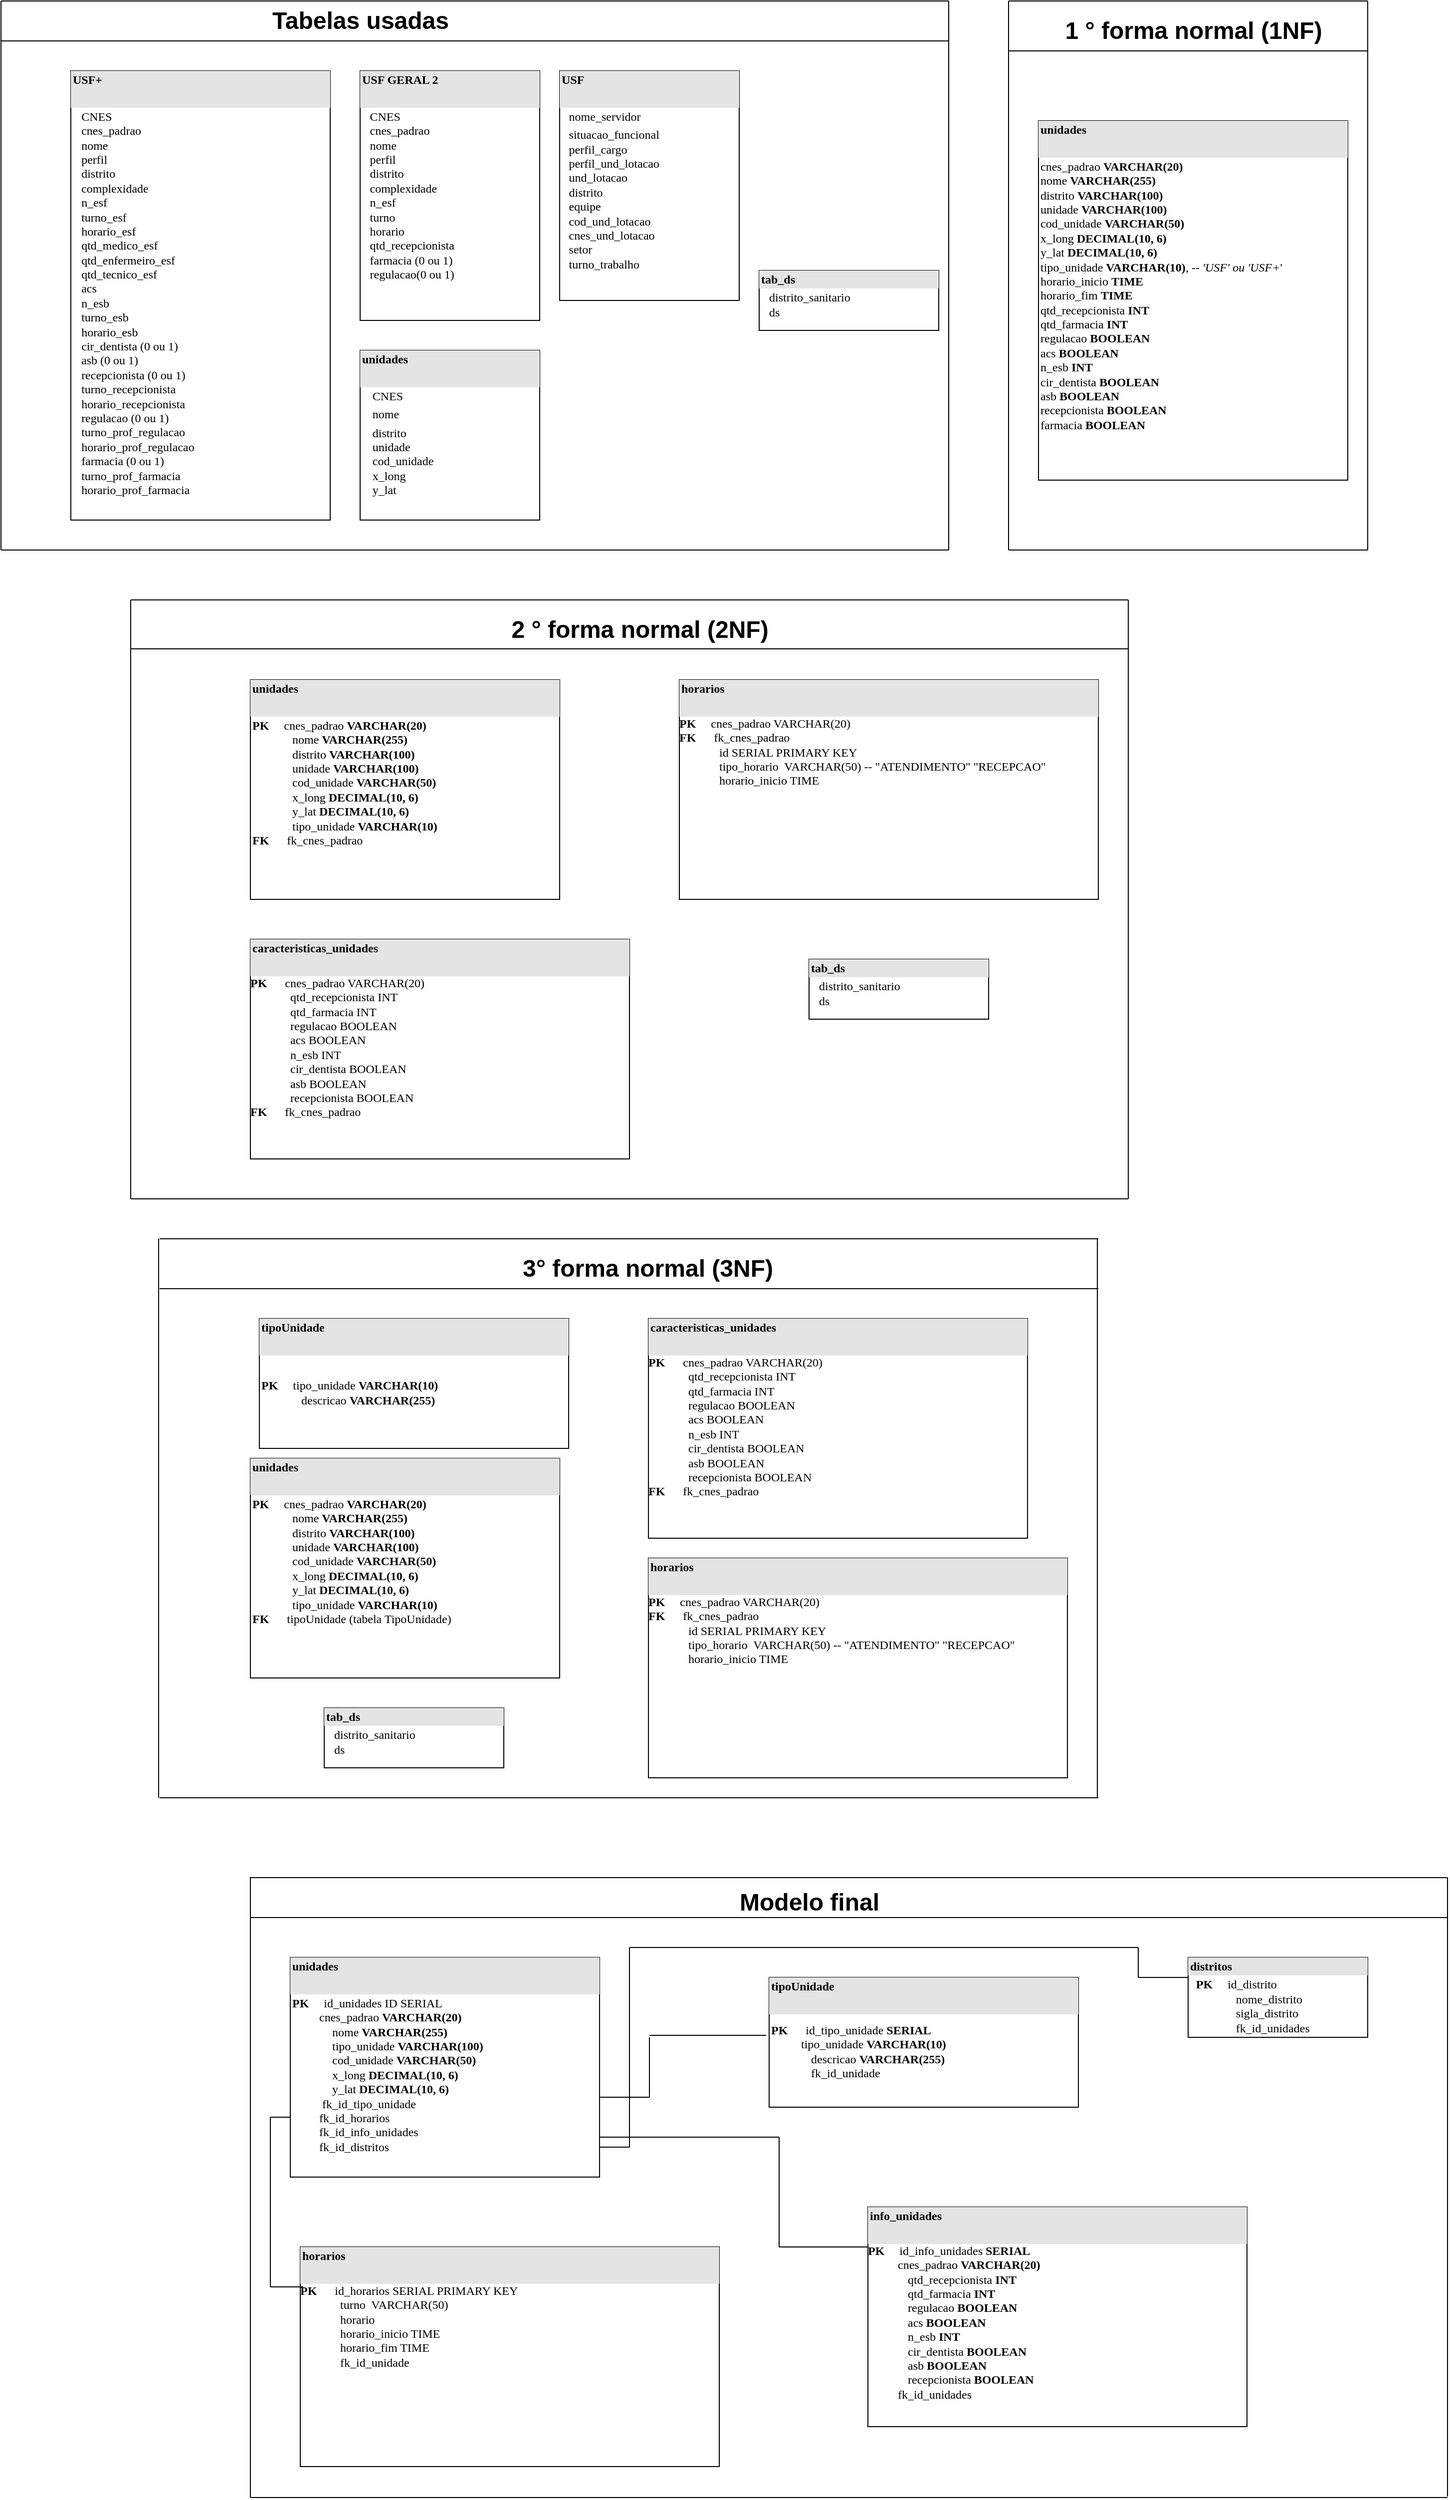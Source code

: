 <mxfile version="24.6.4" type="device">
  <diagram name="Page-1" id="2ca16b54-16f6-2749-3443-fa8db7711227">
    <mxGraphModel dx="1851" dy="2528" grid="1" gridSize="10" guides="1" tooltips="1" connect="1" arrows="1" fold="1" page="1" pageScale="1" pageWidth="1100" pageHeight="850" background="none" math="0" shadow="0">
      <root>
        <mxCell id="0" />
        <mxCell id="1" parent="0" />
        <mxCell id="2ed32ef02a7f4228-1" value="&lt;div style=&quot;box-sizing:border-box;width:100%;background:#e4e4e4;padding:2px;&quot;&gt;&lt;b&gt;unidades&lt;/b&gt;&lt;/div&gt;&lt;div style=&quot;box-sizing:border-box;width:100%;background:#e4e4e4;padding:2px;&quot;&gt;&lt;br&gt;&lt;/div&gt;&lt;table style=&quot;width:100%;font-size:1em;&quot; cellpadding=&quot;2&quot; cellspacing=&quot;0&quot;&gt;&lt;tbody&gt;&lt;tr&gt;&lt;td&gt;&lt;br&gt;&lt;/td&gt;&lt;td&gt;CNES&lt;/td&gt;&lt;/tr&gt;&lt;tr&gt;&lt;td&gt;&lt;br&gt;&lt;/td&gt;&lt;td&gt;nome&lt;/td&gt;&lt;/tr&gt;&lt;tr&gt;&lt;td&gt;&lt;/td&gt;&lt;td&gt;distrito&lt;br&gt;unidade&lt;br&gt;cod_unidade&lt;br&gt;x_long&lt;br&gt;y_lat&lt;br&gt;&lt;br&gt;&lt;/td&gt;&lt;/tr&gt;&lt;/tbody&gt;&lt;/table&gt;" style="verticalAlign=top;align=left;overflow=fill;html=1;rounded=0;shadow=0;comic=0;labelBackgroundColor=none;strokeWidth=1;fontFamily=Verdana;fontSize=12" parent="1" vertex="1">
          <mxGeometry x="-730" y="-1330" width="180" height="170" as="geometry" />
        </mxCell>
        <mxCell id="j2Awrkc1tA4dV9yE8bP1-2" value="&lt;div style=&quot;box-sizing:border-box;width:100%;background:#e4e4e4;padding:2px;&quot;&gt;&lt;b&gt;USF&lt;/b&gt;&lt;/div&gt;&lt;div style=&quot;box-sizing:border-box;width:100%;background:#e4e4e4;padding:2px;&quot;&gt;&lt;br&gt;&lt;/div&gt;&lt;table style=&quot;width:100%;font-size:1em;&quot; cellpadding=&quot;2&quot; cellspacing=&quot;0&quot;&gt;&lt;tbody&gt;&lt;tr&gt;&lt;td&gt;&lt;br&gt;&lt;/td&gt;&lt;td&gt;nome_servidor&lt;/td&gt;&lt;/tr&gt;&lt;tr&gt;&lt;td&gt;&lt;br&gt;&lt;/td&gt;&lt;td&gt;situacao_funcional&lt;br&gt;perfil_cargo&lt;br&gt;perfil_und_lotacao&lt;br&gt;und_lotacao&lt;br&gt;distrito&lt;br&gt;equipe&lt;br&gt;cod_und_lotacao&lt;br&gt;cnes_und_lotacao&lt;br&gt;setor&lt;br&gt;turno_trabalho&lt;br&gt;&lt;br&gt;&lt;br&gt;&lt;/td&gt;&lt;/tr&gt;&lt;tr&gt;&lt;td&gt;&lt;/td&gt;&lt;td&gt;&lt;br&gt;&lt;br&gt;&lt;/td&gt;&lt;/tr&gt;&lt;/tbody&gt;&lt;/table&gt;" style="verticalAlign=top;align=left;overflow=fill;html=1;rounded=0;shadow=0;comic=0;labelBackgroundColor=none;strokeWidth=1;fontFamily=Verdana;fontSize=12" parent="1" vertex="1">
          <mxGeometry x="-530" y="-1610" width="180" height="230" as="geometry" />
        </mxCell>
        <mxCell id="ChXvx0Uz5xIYDGQLhh-7-1" value="&lt;div style=&quot;box-sizing:border-box;width:100%;background:#e4e4e4;padding:2px;&quot;&gt;&lt;b&gt;USF+&lt;/b&gt;&lt;/div&gt;&lt;div style=&quot;box-sizing:border-box;width:100%;background:#e4e4e4;padding:2px;&quot;&gt;&lt;br&gt;&lt;/div&gt;&lt;table style=&quot;width:100%;font-size:1em;&quot; cellpadding=&quot;2&quot; cellspacing=&quot;0&quot;&gt;&lt;tbody&gt;&lt;tr&gt;&lt;td&gt;&lt;br&gt;&lt;/td&gt;&lt;td&gt;CNES&lt;br&gt;cnes_padrao&lt;br&gt;nome&lt;br&gt;perfil&lt;br&gt;distrito&lt;br&gt;complexidade&lt;br&gt;n_esf&lt;br&gt;turno_esf&lt;br&gt;horario_esf&lt;br&gt;qtd_medico_esf&lt;br&gt;qtd_enfermeiro_esf&lt;br&gt;qtd_tecnico_esf&lt;br&gt;acs&lt;br&gt;n_esb&lt;br&gt;turno_esb&lt;br&gt;horario_esb&lt;br&gt;cir_dentista (0 ou 1)&lt;br&gt;asb (0 ou 1)&lt;br&gt;recepcionista (0 ou 1)&lt;br&gt;turno_recepcionista&lt;br&gt;horario_recepcionista&lt;br&gt;regulacao (0 ou 1)&lt;br&gt;turno_prof_regulacao&lt;br&gt;horario_prof_regulacao&lt;br&gt;farmacia (0 ou 1)&lt;br&gt;turno_prof_farmacia&lt;br&gt;horario_prof_farmacia&lt;br&gt;&lt;br&gt;&lt;br&gt;&lt;br&gt;&lt;br&gt;&lt;br&gt;&lt;br&gt;&lt;/td&gt;&lt;/tr&gt;&lt;tr&gt;&lt;td&gt;&lt;/td&gt;&lt;td&gt;&lt;br&gt;&lt;br&gt;&lt;br&gt;&lt;/td&gt;&lt;/tr&gt;&lt;tr&gt;&lt;td&gt;&lt;/td&gt;&lt;td&gt;&lt;br&gt;&lt;br&gt;&lt;/td&gt;&lt;/tr&gt;&lt;/tbody&gt;&lt;/table&gt;" style="verticalAlign=top;align=left;overflow=fill;html=1;rounded=0;shadow=0;comic=0;labelBackgroundColor=none;strokeWidth=1;fontFamily=Verdana;fontSize=12" parent="1" vertex="1">
          <mxGeometry x="-1020" y="-1610" width="260" height="450" as="geometry" />
        </mxCell>
        <mxCell id="ChXvx0Uz5xIYDGQLhh-7-2" value="&lt;div style=&quot;box-sizing:border-box;width:100%;background:#e4e4e4;padding:2px;&quot;&gt;&lt;b&gt;USF GERAL 2&lt;/b&gt;&lt;/div&gt;&lt;div style=&quot;box-sizing:border-box;width:100%;background:#e4e4e4;padding:2px;&quot;&gt;&lt;br&gt;&lt;/div&gt;&lt;table style=&quot;width:100%;font-size:1em;&quot; cellpadding=&quot;2&quot; cellspacing=&quot;0&quot;&gt;&lt;tbody&gt;&lt;tr&gt;&lt;td&gt;&lt;br&gt;&lt;/td&gt;&lt;td&gt;CNES&lt;br&gt;cnes_padrao&lt;br&gt;nome&lt;br&gt;perfil&lt;br&gt;distrito&lt;br&gt;complexidade&lt;br&gt;n_esf&lt;br&gt;turno&lt;br&gt;horario&lt;br&gt;qtd_recepcionista&lt;br&gt;farmacia (0 ou 1)&lt;br&gt;regulacao(0 ou 1)&lt;br&gt;&lt;br&gt;&lt;br&gt;&lt;br&gt;&lt;br&gt;&lt;br&gt;&lt;br&gt;&lt;br&gt;&lt;br&gt;&lt;/td&gt;&lt;/tr&gt;&lt;tr&gt;&lt;td&gt;&lt;/td&gt;&lt;td&gt;&lt;br&gt;&lt;br&gt;&lt;br&gt;&lt;/td&gt;&lt;/tr&gt;&lt;tr&gt;&lt;td&gt;&lt;/td&gt;&lt;td&gt;&lt;br&gt;&lt;br&gt;&lt;/td&gt;&lt;/tr&gt;&lt;/tbody&gt;&lt;/table&gt;" style="verticalAlign=top;align=left;overflow=fill;html=1;rounded=0;shadow=0;comic=0;labelBackgroundColor=none;strokeWidth=1;fontFamily=Verdana;fontSize=12" parent="1" vertex="1">
          <mxGeometry x="-730" y="-1610" width="180" height="250" as="geometry" />
        </mxCell>
        <mxCell id="ChXvx0Uz5xIYDGQLhh-7-3" value="Tabelas usadas" style="text;strokeColor=none;fillColor=none;html=1;fontSize=24;fontStyle=1;verticalAlign=middle;align=center;" parent="1" vertex="1">
          <mxGeometry x="-780" y="-1680" width="100" height="40" as="geometry" />
        </mxCell>
        <mxCell id="ChXvx0Uz5xIYDGQLhh-7-4" value="1 ° forma normal (1NF)" style="text;strokeColor=none;fillColor=none;html=1;fontSize=24;fontStyle=1;verticalAlign=middle;align=center;" parent="1" vertex="1">
          <mxGeometry x="25" y="-1670" width="160" height="40" as="geometry" />
        </mxCell>
        <mxCell id="ChXvx0Uz5xIYDGQLhh-7-11" value="" style="endArrow=none;html=1;rounded=0;" parent="1" edge="1">
          <mxGeometry width="50" height="50" relative="1" as="geometry">
            <mxPoint x="-1090" y="-1130" as="sourcePoint" />
            <mxPoint x="-1090" y="-1680" as="targetPoint" />
          </mxGeometry>
        </mxCell>
        <mxCell id="ChXvx0Uz5xIYDGQLhh-7-12" value="" style="endArrow=none;html=1;rounded=0;" parent="1" edge="1">
          <mxGeometry width="50" height="50" relative="1" as="geometry">
            <mxPoint x="-140" y="-1130" as="sourcePoint" />
            <mxPoint x="-140" y="-1680" as="targetPoint" />
          </mxGeometry>
        </mxCell>
        <mxCell id="ChXvx0Uz5xIYDGQLhh-7-13" value="" style="endArrow=none;html=1;rounded=0;" parent="1" edge="1">
          <mxGeometry width="50" height="50" relative="1" as="geometry">
            <mxPoint x="-140" y="-1130" as="sourcePoint" />
            <mxPoint x="-1090" y="-1130" as="targetPoint" />
          </mxGeometry>
        </mxCell>
        <mxCell id="ChXvx0Uz5xIYDGQLhh-7-14" value="" style="endArrow=none;html=1;rounded=0;" parent="1" edge="1">
          <mxGeometry width="50" height="50" relative="1" as="geometry">
            <mxPoint x="-140" y="-1680" as="sourcePoint" />
            <mxPoint x="-1090" y="-1680" as="targetPoint" />
          </mxGeometry>
        </mxCell>
        <mxCell id="ChXvx0Uz5xIYDGQLhh-7-15" value="" style="endArrow=none;html=1;rounded=0;" parent="1" edge="1">
          <mxGeometry width="50" height="50" relative="1" as="geometry">
            <mxPoint x="-140" y="-1640" as="sourcePoint" />
            <mxPoint x="-1090" y="-1640" as="targetPoint" />
          </mxGeometry>
        </mxCell>
        <mxCell id="ChXvx0Uz5xIYDGQLhh-7-18" value="&lt;div style=&quot;box-sizing:border-box;width:100%;background:#e4e4e4;padding:2px;&quot;&gt;&lt;b&gt;unidades&lt;/b&gt;&lt;/div&gt;&lt;div style=&quot;box-sizing:border-box;width:100%;background:#e4e4e4;padding:2px;&quot;&gt;&lt;br&gt;&lt;/div&gt;&lt;table style=&quot;width:100%;font-size:1em;&quot; cellpadding=&quot;2&quot; cellspacing=&quot;0&quot;&gt;&lt;tbody&gt;&lt;tr&gt;&lt;td&gt;&lt;span style=&quot;color: rgba(0, 0, 0, 0); font-family: monospace; font-size: 0px;&quot;&gt;%3CmxGraphModel%3E%3Croot%3E%3CmxCell%20id%3D%220%22%2F%3E%3CmxCell%20id%3D%221%22%20parent%3D%220%22%2F%3E%3CmxCell%20id%3D%222%22%20value%3D%22%26lt%3Bdiv%20style%3D%26quot%3Bbox-sizing%3Aborder-box%3Bwidth%3A100%25%3Bbackground%3A%23e4e4e4%3Bpadding%3A2px%3B%26quot%3B%26gt%3BUSF%2B%26lt%3B%2Fdiv%26gt%3B%26lt%3Bdiv%20style%3D%26quot%3Bbox-sizing%3Aborder-box%3Bwidth%3A100%25%3Bbackground%3A%23e4e4e4%3Bpadding%3A2px%3B%26quot%3B%26gt%3B%26lt%3Bbr%26gt%3B%26lt%3B%2Fdiv%26gt%3B%26lt%3Btable%20style%3D%26quot%3Bwidth%3A100%25%3Bfont-size%3A1em%3B%26quot%3B%20cellpadding%3D%26quot%3B2%26quot%3B%20cellspacing%3D%26quot%3B0%26quot%3B%26gt%3B%26lt%3Btbody%26gt%3B%26lt%3Btr%26gt%3B%26lt%3Btd%26gt%3B%26lt%3Bbr%26gt%3B%26lt%3B%2Ftd%26gt%3B%26lt%3Btd%26gt%3BCNES%26lt%3Bbr%26gt%3Bcnes_padrao%26lt%3Bbr%26gt%3Bnome%26lt%3Bbr%26gt%3Bperfil%26lt%3Bbr%26gt%3Bdistrito%26lt%3Bbr%26gt%3Bcomplexidade%26lt%3Bbr%26gt%3Bn_esf%26lt%3Bbr%26gt%3Bturno_esf%26lt%3Bbr%26gt%3Bhorario_esf%26lt%3Bbr%26gt%3Bqtd_medico_esf%26lt%3Bbr%26gt%3Bqtd_enfermeiro_esf%26lt%3Bbr%26gt%3Bqtd_tecnico_esf%26lt%3Bbr%26gt%3Bacs%26lt%3Bbr%26gt%3Bn_esb%26lt%3Bbr%26gt%3Bturno_esb%26lt%3Bbr%26gt%3Bhorario_esb%26lt%3Bbr%26gt%3Bcir_dentista%20(0%20ou%201)%26lt%3Bbr%26gt%3Basb%20(0%20ou%201)%26lt%3Bbr%26gt%3Brecepcionista%20(0%20ou%201)%26lt%3Bbr%26gt%3Bturno_recepcionista%26lt%3Bbr%26gt%3Bhorario_recepcionista%26lt%3Bbr%26gt%3Bregulacao%20(0%20ou%201)%26lt%3Bbr%26gt%3Bturno_prof_regulacao%26lt%3Bbr%26gt%3Bhorario_prof_regulacao%26lt%3Bbr%26gt%3Bfarmacia%20(0%20ou%201)%26lt%3Bbr%26gt%3Bturno_prof_farmacia%26lt%3Bbr%26gt%3Bhorario_prof_farmacia%26lt%3Bbr%26gt%3B%26lt%3Bbr%26gt%3B%26lt%3Bbr%26gt%3B%26lt%3Bbr%26gt%3B%26lt%3Bbr%26gt%3B%26lt%3Bbr%26gt%3B%26lt%3Bbr%26gt%3B%26lt%3B%2Ftd%26gt%3B%26lt%3B%2Ftr%26gt%3B%26lt%3Btr%26gt%3B%26lt%3Btd%26gt%3B%26lt%3B%2Ftd%26gt%3B%26lt%3Btd%26gt%3B%26lt%3Bbr%26gt%3B%26lt%3Bbr%26gt%3B%26lt%3Bbr%26gt%3B%26lt%3B%2Ftd%26gt%3B%26lt%3B%2Ftr%26gt%3B%26lt%3Btr%26gt%3B%26lt%3Btd%26gt%3B%26lt%3B%2Ftd%26gt%3B%26lt%3Btd%26gt%3B%26lt%3Bbr%26gt%3B%26lt%3Bbr%26gt%3B%26lt%3B%2Ftd%26gt%3B%26lt%3B%2Ftr%26gt%3B%26lt%3B%2Ftbody%26gt%3B%26lt%3B%2Ftable%26gt%3B%22%20style%3D%22verticalAlign%3Dtop%3Balign%3Dleft%3Boverflow%3Dfill%3Bhtml%3D1%3Brounded%3D0%3Bshadow%3D0%3Bcomic%3D0%3BlabelBackgroundColor%3Dnone%3BstrokeWidth%3D1%3BfontFamily%3DVerdana%3BfontSize%3D12%22%20vertex%3D%221%22%20parent%3D%221%22%3E%3CmxGeometry%20x%3D%22-350%22%20y%3D%2290%22%20width%3D%22260%22%20height%3D%22450%22%20as%3D%22geometry%22%2F%3E%3C%2FmxCell%3E%3C%2Froot%3E%3C%2FmxGraphModel%3E&lt;/span&gt;&lt;span id=&quot;docs-internal-guid-9bf1a6af-7fff-64a5-996d-017bda13f4cf&quot;&gt;cnes_padrao &lt;b&gt;VARCHAR(20)&lt;/b&gt;&lt;br&gt;nome &lt;b&gt;VARCHAR(255)&lt;/b&gt;&lt;br&gt;distrito &lt;b&gt;VARCHAR(100)&lt;/b&gt;&lt;br&gt;unidade &lt;b&gt;VARCHAR(100)&lt;/b&gt;&lt;br&gt;cod_unidade &lt;b&gt;VARCHAR(50)&lt;/b&gt;&lt;br&gt;x_long &lt;b&gt;DECIMAL(10, 6)&lt;/b&gt;&lt;br&gt;y_lat &lt;b&gt;DECIMAL(10, 6)&lt;/b&gt;&lt;br&gt;tipo_unidade &lt;b&gt;VARCHAR(10)&lt;/b&gt;, -&lt;i&gt;- &#39;USF&#39; ou &#39;USF+&lt;/i&gt;&#39; &lt;br&gt;horario_inicio &lt;b&gt;TIME&lt;/b&gt;&lt;br&gt;horario_fim &lt;b&gt;TIME&lt;/b&gt;&lt;br&gt;qtd_recepcionista&lt;b&gt; INT&lt;/b&gt;&lt;br&gt;qtd_farmacia &lt;b&gt;INT&lt;/b&gt;&lt;br&gt;regulacao &lt;b&gt;BOOLEAN&lt;/b&gt;&lt;br&gt;acs &lt;b&gt;BOOLEAN&lt;/b&gt;&lt;br&gt;n_esb &lt;b&gt;INT&lt;/b&gt;&lt;br&gt;cir_dentista &lt;b&gt;BOOLEAN&lt;/b&gt;&lt;br&gt;asb &lt;b&gt;BOOLEAN&lt;/b&gt;&lt;br&gt;recepcionista &lt;b&gt;BOOLEAN&lt;/b&gt;&lt;br&gt;farmacia &lt;b&gt;BOOLEAN&lt;/b&gt;&lt;/span&gt;&lt;/td&gt;&lt;td&gt;&lt;br&gt;&lt;br&gt;&lt;br&gt;&lt;br&gt;&lt;br&gt;&lt;br&gt;&lt;br&gt;&lt;/td&gt;&lt;/tr&gt;&lt;tr&gt;&lt;td&gt;&lt;/td&gt;&lt;td&gt;&lt;br&gt;&lt;br&gt;&lt;br&gt;&lt;/td&gt;&lt;/tr&gt;&lt;tr&gt;&lt;td&gt;&lt;/td&gt;&lt;td&gt;&lt;br&gt;&lt;br&gt;&lt;/td&gt;&lt;/tr&gt;&lt;/tbody&gt;&lt;/table&gt;" style="verticalAlign=top;align=left;overflow=fill;html=1;rounded=0;shadow=0;comic=0;labelBackgroundColor=none;strokeWidth=1;fontFamily=Verdana;fontSize=12" parent="1" vertex="1">
          <mxGeometry x="-50" y="-1560" width="310" height="360" as="geometry" />
        </mxCell>
        <mxCell id="ChXvx0Uz5xIYDGQLhh-7-19" value="2 ° forma normal (2NF)" style="text;strokeColor=none;fillColor=none;html=1;fontSize=24;fontStyle=1;verticalAlign=middle;align=center;" parent="1" vertex="1">
          <mxGeometry x="-530" y="-1070" width="160" height="40" as="geometry" />
        </mxCell>
        <mxCell id="ChXvx0Uz5xIYDGQLhh-7-20" value="&lt;div style=&quot;box-sizing:border-box;width:100%;background:#e4e4e4;padding:2px;&quot;&gt;&lt;b&gt;unidades&lt;/b&gt;&lt;/div&gt;&lt;div style=&quot;box-sizing:border-box;width:100%;background:#e4e4e4;padding:2px;&quot;&gt;&lt;br&gt;&lt;/div&gt;&lt;table style=&quot;width:100%;font-size:1em;&quot; cellpadding=&quot;2&quot; cellspacing=&quot;0&quot;&gt;&lt;tbody&gt;&lt;tr&gt;&lt;td&gt;&lt;span style=&quot;color: rgba(0, 0, 0, 0); font-family: monospace; font-size: 0px;&quot;&gt;%3CmxGraphModel%3E%3Croot%3E%3CmxCell%20id%3D%220%22%2F%3E%3CmxCell%20id%3D%221%22%20parent%3D%220%22%2F%3E%3CmxCell%20id%3D%222%22%20value%3D%22%26lt%3Bdiv%20style%3D%26quot%3Bbox-sizing%3Aborder-box%3Bwidth%3A100%25%3Bbackground%3A%23e4e4e4%3Bpadding%3A2px%3B%26quot%3B%26gt%3BUSF%2B%26lt%3B%2Fdiv%26gt%3B%26lt%3Bdiv%20style%3D%26quot%3Bbox-sizing%3Aborder-box%3Bwidth%3A100%25%3Bbackground%3A%23e4e4e4%3Bpadding%3A2px%3B%26quot%3B%26gt%3B%26lt%3Bbr%26gt%3B%26lt%3B%2Fdiv%26gt%3B%26lt%3Btable%20style%3D%26quot%3Bwidth%3A100%25%3Bfont-size%3A1em%3B%26quot%3B%20cellpadding%3D%26quot%3B2%26quot%3B%20cellspacing%3D%26quot%3B0%26quot%3B%26gt%3B%26lt%3Btbody%26gt%3B%26lt%3Btr%26gt%3B%26lt%3Btd%26gt%3B%26lt%3Bbr%26gt%3B%26lt%3B%2Ftd%26gt%3B%26lt%3Btd%26gt%3BCNES%26lt%3Bbr%26gt%3Bcnes_padrao%26lt%3Bbr%26gt%3Bnome%26lt%3Bbr%26gt%3Bperfil%26lt%3Bbr%26gt%3Bdistrito%26lt%3Bbr%26gt%3Bcomplexidade%26lt%3Bbr%26gt%3Bn_esf%26lt%3Bbr%26gt%3Bturno_esf%26lt%3Bbr%26gt%3Bhorario_esf%26lt%3Bbr%26gt%3Bqtd_medico_esf%26lt%3Bbr%26gt%3Bqtd_enfermeiro_esf%26lt%3Bbr%26gt%3Bqtd_tecnico_esf%26lt%3Bbr%26gt%3Bacs%26lt%3Bbr%26gt%3Bn_esb%26lt%3Bbr%26gt%3Bturno_esb%26lt%3Bbr%26gt%3Bhorario_esb%26lt%3Bbr%26gt%3Bcir_dentista%20(0%20ou%201)%26lt%3Bbr%26gt%3Basb%20(0%20ou%201)%26lt%3Bbr%26gt%3Brecepcionista%20(0%20ou%201)%26lt%3Bbr%26gt%3Bturno_recepcionista%26lt%3Bbr%26gt%3Bhorario_recepcionista%26lt%3Bbr%26gt%3Bregulacao%20(0%20ou%201)%26lt%3Bbr%26gt%3Bturno_prof_regulacao%26lt%3Bbr%26gt%3Bhorario_prof_regulacao%26lt%3Bbr%26gt%3Bfarmacia%20(0%20ou%201)%26lt%3Bbr%26gt%3Bturno_prof_farmacia%26lt%3Bbr%26gt%3Bhorario_prof_farmacia%26lt%3Bbr%26gt%3B%26lt%3Bbr%26gt%3B%26lt%3Bbr%26gt%3B%26lt%3Bbr%26gt%3B%26lt%3Bbr%26gt%3B%26lt%3Bbr%26gt%3B%26lt%3Bbr%26gt%3B%26lt%3B%2Ftd%26gt%3B%26lt%3B%2Ftr%26gt%3B%26lt%3Btr%26gt%3B%26lt%3Btd%26gt%3B%26lt%3B%2Ftd%26gt%3B%26lt%3Btd%26gt%3B%26lt%3Bbr%26gt%3B%26lt%3Bbr%26gt%3B%26lt%3Bbr%26gt%3B%26lt%3B%2Ftd%26gt%3B%26lt%3B%2Ftr%26gt%3B%26lt%3Btr%26gt%3B%26lt%3Btd%26gt%3B%26lt%3B%2Ftd%26gt%3B%26lt%3Btd%26gt%3B%26lt%3Bbr%26gt%3B%26lt%3Bbr%26gt%3B%26lt%3B%2Ftd%26gt%3B%26lt%3B%2Ftr%26gt%3B%26lt%3B%2Ftbody%26gt%3B%26lt%3B%2Ftable%26gt%3B%22%20style%3D%22verticalAlign%3Dtop%3Balign%3Dleft%3Boverflow%3Dfill%3Bhtml%3D1%3Brounded%3D0%3Bshadow%3D0%3Bcomic%3D0%3BlabelBackgroundColor%3Dnone%3BstrokeWidth%3D1%3BfontFamily%3DVerdana%3BfontSize%3D12%22%20vertex%3D%221%22%20parent%3D%221%22%3E%3CmxGeometry%20x%3D%22-350%22%20y%3D%2290%22%20width%3D%22260%22%20height%3D%22450%22%20as%3D%22geometry%22%2F%3E%3C%2FmxCell%3E%3C%2Froot%3E%3C%2FmxGraphModel%3EpkPKp&lt;/span&gt;&lt;span id=&quot;docs-internal-guid-9bf1a6af-7fff-64a5-996d-017bda13f4cf&quot;&gt;&lt;b&gt;PK&lt;/b&gt;&amp;nbsp; &amp;nbsp; &amp;nbsp;cnes_padrao &lt;b&gt;VARCHAR(20)&amp;nbsp;&lt;/b&gt;&lt;br&gt;&lt;/span&gt;&lt;blockquote style=&quot;margin: 0 0 0 40px; border: none; padding: 0px;&quot;&gt;&lt;span&gt;nome &lt;b&gt;VARCHAR(255)&lt;br&gt;&lt;/b&gt;&lt;/span&gt;&lt;span&gt;distrito &lt;b&gt;VARCHAR(100)&lt;br&gt;&lt;/b&gt;&lt;/span&gt;&lt;span&gt;unidade &lt;b&gt;VARCHAR(100)&lt;br&gt;&lt;/b&gt;&lt;/span&gt;&lt;span&gt;cod_unidade &lt;b&gt;VARCHAR(50)&lt;br&gt;&lt;/b&gt;&lt;/span&gt;&lt;span&gt;x_long &lt;b&gt;DECIMAL(10, 6)&lt;br&gt;&lt;/b&gt;&lt;/span&gt;&lt;span&gt;y_lat &lt;b&gt;DECIMAL(10, 6)&lt;br&gt;&lt;/b&gt;&lt;/span&gt;&lt;span&gt;tipo_unidade &lt;b&gt;VARCHAR(10) &lt;br&gt;&lt;/b&gt;&lt;/span&gt;&lt;/blockquote&gt;&lt;span&gt;&lt;b&gt;FK&amp;nbsp; &amp;nbsp; &amp;nbsp;&amp;nbsp;&lt;/b&gt;fk_cnes_padrao&lt;br&gt;&lt;br&gt;&lt;/span&gt;&lt;/td&gt;&lt;td&gt;&lt;br&gt;&lt;br&gt;&lt;br&gt;&lt;br&gt;&lt;br&gt;&lt;br&gt;&lt;br&gt;&lt;/td&gt;&lt;/tr&gt;&lt;tr&gt;&lt;td&gt;&lt;/td&gt;&lt;td&gt;&lt;br&gt;&lt;br&gt;&lt;br&gt;&lt;/td&gt;&lt;/tr&gt;&lt;tr&gt;&lt;td&gt;&lt;/td&gt;&lt;td&gt;&lt;br&gt;&lt;br&gt;&lt;/td&gt;&lt;/tr&gt;&lt;/tbody&gt;&lt;/table&gt;" style="verticalAlign=top;align=left;overflow=fill;html=1;rounded=0;shadow=0;comic=0;labelBackgroundColor=none;strokeWidth=1;fontFamily=Verdana;fontSize=12" parent="1" vertex="1">
          <mxGeometry x="-840" y="-1000" width="310" height="220" as="geometry" />
        </mxCell>
        <mxCell id="ChXvx0Uz5xIYDGQLhh-7-23" value="&lt;div style=&quot;box-sizing:border-box;width:100%;background:#e4e4e4;padding:2px;&quot;&gt;&lt;b&gt;horarios&lt;/b&gt;&lt;/div&gt;&lt;div style=&quot;box-sizing:border-box;width:100%;background:#e4e4e4;padding:2px;&quot;&gt;&lt;br&gt;&lt;/div&gt;&lt;b&gt;PK&lt;/b&gt;&amp;nbsp; &amp;nbsp; &amp;nbsp;cnes_padrao VARCHAR(20)&lt;div&gt;&lt;b&gt;FK&amp;nbsp; &amp;nbsp; &amp;nbsp;&amp;nbsp;&lt;/b&gt;fk_cnes_padrao&lt;div&gt;&lt;blockquote style=&quot;margin: 0 0 0 40px; border: none; padding: 0px;&quot;&gt;&lt;div&gt;id SERIAL PRIMARY KEY&lt;/div&gt;&lt;div&gt;&lt;div&gt;tipo_horario&amp;nbsp; VARCHAR(50) -- &quot;ATENDIMENTO&quot; &quot;RECEPCAO&quot;&lt;/div&gt;&lt;/div&gt;&lt;div&gt;&lt;div&gt;horario_inicio TIME&lt;/div&gt;&lt;/div&gt;&lt;/blockquote&gt;&lt;div&gt;&lt;div&gt;&lt;span style=&quot;background-color: initial;&quot;&gt;&lt;br&gt;&lt;/span&gt;&lt;/div&gt;&lt;div&gt;&lt;br&gt;&lt;/div&gt;&lt;div&gt;&lt;br&gt;&lt;/div&gt;&lt;div&gt;&lt;br&gt;&lt;/div&gt;&lt;div&gt;&lt;br&gt;&lt;/div&gt;&lt;div&gt;&lt;br&gt;&lt;/div&gt;&lt;div&gt;&lt;br&gt;&lt;/div&gt;&lt;div&gt;&lt;br&gt;&lt;table style=&quot;width:100%;font-size:1em;&quot; cellpadding=&quot;2&quot; cellspacing=&quot;0&quot;&gt;&lt;tbody&gt;&lt;tr&gt;&lt;td&gt;&lt;span id=&quot;docs-internal-guid-9bf1a6af-7fff-64a5-996d-017bda13f4cf&quot;&gt;&lt;br&gt;&lt;br&gt;&lt;/span&gt;&lt;/td&gt;&lt;td&gt;&lt;br&gt;&lt;br&gt;&lt;br&gt;&lt;br&gt;&lt;br&gt;&lt;br&gt;&lt;br&gt;&lt;/td&gt;&lt;/tr&gt;&lt;tr&gt;&lt;td&gt;&lt;/td&gt;&lt;td&gt;&lt;br&gt;&lt;br&gt;&lt;br&gt;&lt;/td&gt;&lt;/tr&gt;&lt;tr&gt;&lt;td&gt;&lt;/td&gt;&lt;td&gt;&lt;br&gt;&lt;br&gt;&lt;/td&gt;&lt;/tr&gt;&lt;/tbody&gt;&lt;/table&gt;&lt;/div&gt;&lt;/div&gt;&lt;/div&gt;&lt;/div&gt;" style="verticalAlign=top;align=left;overflow=fill;html=1;rounded=0;shadow=0;comic=0;labelBackgroundColor=none;strokeWidth=1;fontFamily=Verdana;fontSize=12" parent="1" vertex="1">
          <mxGeometry x="-410" y="-1000" width="420" height="220" as="geometry" />
        </mxCell>
        <mxCell id="ChXvx0Uz5xIYDGQLhh-7-24" value="&lt;div style=&quot;box-sizing:border-box;width:100%;background:#e4e4e4;padding:2px;&quot;&gt;&lt;b&gt;caracteristicas_unidades&lt;/b&gt;&lt;/div&gt;&lt;div style=&quot;box-sizing:border-box;width:100%;background:#e4e4e4;padding:2px;&quot;&gt;&lt;br&gt;&lt;/div&gt;&lt;b&gt;PK&amp;nbsp; &amp;nbsp; &amp;nbsp;&amp;nbsp;&lt;/b&gt;cnes_padrao VARCHAR(20)&lt;blockquote style=&quot;margin: 0 0 0 40px; border: none; padding: 0px;&quot;&gt;&lt;div&gt;qtd_recepcionista INT&lt;/div&gt;&lt;div&gt;qtd_farmacia INT&lt;/div&gt;&lt;div&gt;regulacao BOOLEAN&lt;/div&gt;&lt;div&gt;acs BOOLEAN&lt;/div&gt;&lt;div&gt;n_esb INT&lt;/div&gt;&lt;div&gt;cir_dentista BOOLEAN&lt;/div&gt;&lt;div&gt;asb BOOLEAN&lt;/div&gt;&lt;div&gt;recepcionista BOOLEAN&lt;/div&gt;&lt;/blockquote&gt;&lt;div&gt;&lt;b&gt;FK&amp;nbsp; &amp;nbsp; &amp;nbsp;&amp;nbsp;&lt;/b&gt;fk_cnes_padrao&lt;br&gt;&lt;div&gt;&lt;span style=&quot;background-color: initial;&quot;&gt;&lt;br&gt;&lt;/span&gt;&lt;/div&gt;&lt;div&gt;&lt;br&gt;&lt;/div&gt;&lt;div&gt;&lt;br&gt;&lt;/div&gt;&lt;div&gt;&lt;br&gt;&lt;/div&gt;&lt;div&gt;&lt;br&gt;&lt;/div&gt;&lt;div&gt;&lt;br&gt;&lt;/div&gt;&lt;div&gt;&lt;br&gt;&lt;/div&gt;&lt;div&gt;&lt;br&gt;&lt;table style=&quot;width:100%;font-size:1em;&quot; cellpadding=&quot;2&quot; cellspacing=&quot;0&quot;&gt;&lt;tbody&gt;&lt;tr&gt;&lt;td&gt;&lt;span id=&quot;docs-internal-guid-9bf1a6af-7fff-64a5-996d-017bda13f4cf&quot;&gt;&lt;br&gt;&lt;br&gt;&lt;/span&gt;&lt;/td&gt;&lt;td&gt;&lt;br&gt;&lt;br&gt;&lt;br&gt;&lt;br&gt;&lt;br&gt;&lt;br&gt;&lt;br&gt;&lt;/td&gt;&lt;/tr&gt;&lt;tr&gt;&lt;td&gt;&lt;/td&gt;&lt;td&gt;&lt;br&gt;&lt;br&gt;&lt;br&gt;&lt;/td&gt;&lt;/tr&gt;&lt;tr&gt;&lt;td&gt;&lt;/td&gt;&lt;td&gt;&lt;br&gt;&lt;br&gt;&lt;/td&gt;&lt;/tr&gt;&lt;/tbody&gt;&lt;/table&gt;&lt;/div&gt;&lt;/div&gt;" style="verticalAlign=top;align=left;overflow=fill;html=1;rounded=0;shadow=0;comic=0;labelBackgroundColor=none;strokeWidth=1;fontFamily=Verdana;fontSize=12" parent="1" vertex="1">
          <mxGeometry x="-840" y="-740" width="380" height="220" as="geometry" />
        </mxCell>
        <mxCell id="ChXvx0Uz5xIYDGQLhh-7-25" value="3° forma normal (3NF)" style="text;strokeColor=none;fillColor=none;html=1;fontSize=24;fontStyle=1;verticalAlign=middle;align=center;" parent="1" vertex="1">
          <mxGeometry x="-522" y="-430" width="160" height="40" as="geometry" />
        </mxCell>
        <mxCell id="ChXvx0Uz5xIYDGQLhh-7-37" value="&lt;div style=&quot;box-sizing:border-box;width:100%;background:#e4e4e4;padding:2px;&quot;&gt;&lt;b&gt;unidades&lt;/b&gt;&lt;/div&gt;&lt;div style=&quot;box-sizing:border-box;width:100%;background:#e4e4e4;padding:2px;&quot;&gt;&lt;br&gt;&lt;/div&gt;&lt;table style=&quot;width:100%;font-size:1em;&quot; cellpadding=&quot;2&quot; cellspacing=&quot;0&quot;&gt;&lt;tbody&gt;&lt;tr&gt;&lt;td&gt;&lt;span style=&quot;color: rgba(0, 0, 0, 0); font-family: monospace; font-size: 0px;&quot;&gt;%3CmxGraphModel%3E%3Croot%3E%3CmxCell%20id%3D%220%22%2F%3E%3CmxCell%20id%3D%221%22%20parent%3D%220%22%2F%3E%3CmxCell%20id%3D%222%22%20value%3D%22%26lt%3Bdiv%20style%3D%26quot%3Bbox-sizing%3Aborder-box%3Bwidth%3A100%25%3Bbackground%3A%23e4e4e4%3Bpadding%3A2px%3B%26quot%3B%26gt%3BUSF%2B%26lt%3B%2Fdiv%26gt%3B%26lt%3Bdiv%20style%3D%26quot%3Bbox-sizing%3Aborder-box%3Bwidth%3A100%25%3Bbackground%3A%23e4e4e4%3Bpadding%3A2px%3B%26quot%3B%26gt%3B%26lt%3Bbr%26gt%3B%26lt%3B%2Fdiv%26gt%3B%26lt%3Btable%20style%3D%26quot%3Bwidth%3A100%25%3Bfont-size%3A1em%3B%26quot%3B%20cellpadding%3D%26quot%3B2%26quot%3B%20cellspacing%3D%26quot%3B0%26quot%3B%26gt%3B%26lt%3Btbody%26gt%3B%26lt%3Btr%26gt%3B%26lt%3Btd%26gt%3B%26lt%3Bbr%26gt%3B%26lt%3B%2Ftd%26gt%3B%26lt%3Btd%26gt%3BCNES%26lt%3Bbr%26gt%3Bcnes_padrao%26lt%3Bbr%26gt%3Bnome%26lt%3Bbr%26gt%3Bperfil%26lt%3Bbr%26gt%3Bdistrito%26lt%3Bbr%26gt%3Bcomplexidade%26lt%3Bbr%26gt%3Bn_esf%26lt%3Bbr%26gt%3Bturno_esf%26lt%3Bbr%26gt%3Bhorario_esf%26lt%3Bbr%26gt%3Bqtd_medico_esf%26lt%3Bbr%26gt%3Bqtd_enfermeiro_esf%26lt%3Bbr%26gt%3Bqtd_tecnico_esf%26lt%3Bbr%26gt%3Bacs%26lt%3Bbr%26gt%3Bn_esb%26lt%3Bbr%26gt%3Bturno_esb%26lt%3Bbr%26gt%3Bhorario_esb%26lt%3Bbr%26gt%3Bcir_dentista%20(0%20ou%201)%26lt%3Bbr%26gt%3Basb%20(0%20ou%201)%26lt%3Bbr%26gt%3Brecepcionista%20(0%20ou%201)%26lt%3Bbr%26gt%3Bturno_recepcionista%26lt%3Bbr%26gt%3Bhorario_recepcionista%26lt%3Bbr%26gt%3Bregulacao%20(0%20ou%201)%26lt%3Bbr%26gt%3Bturno_prof_regulacao%26lt%3Bbr%26gt%3Bhorario_prof_regulacao%26lt%3Bbr%26gt%3Bfarmacia%20(0%20ou%201)%26lt%3Bbr%26gt%3Bturno_prof_farmacia%26lt%3Bbr%26gt%3Bhorario_prof_farmacia%26lt%3Bbr%26gt%3B%26lt%3Bbr%26gt%3B%26lt%3Bbr%26gt%3B%26lt%3Bbr%26gt%3B%26lt%3Bbr%26gt%3B%26lt%3Bbr%26gt%3B%26lt%3Bbr%26gt%3B%26lt%3B%2Ftd%26gt%3B%26lt%3B%2Ftr%26gt%3B%26lt%3Btr%26gt%3B%26lt%3Btd%26gt%3B%26lt%3B%2Ftd%26gt%3B%26lt%3Btd%26gt%3B%26lt%3Bbr%26gt%3B%26lt%3Bbr%26gt%3B%26lt%3Bbr%26gt%3B%26lt%3B%2Ftd%26gt%3B%26lt%3B%2Ftr%26gt%3B%26lt%3Btr%26gt%3B%26lt%3Btd%26gt%3B%26lt%3B%2Ftd%26gt%3B%26lt%3Btd%26gt%3B%26lt%3Bbr%26gt%3B%26lt%3Bbr%26gt%3B%26lt%3B%2Ftd%26gt%3B%26lt%3B%2Ftr%26gt%3B%26lt%3B%2Ftbody%26gt%3B%26lt%3B%2Ftable%26gt%3B%22%20style%3D%22verticalAlign%3Dtop%3Balign%3Dleft%3Boverflow%3Dfill%3Bhtml%3D1%3Brounded%3D0%3Bshadow%3D0%3Bcomic%3D0%3BlabelBackgroundColor%3Dnone%3BstrokeWidth%3D1%3BfontFamily%3DVerdana%3BfontSize%3D12%22%20vertex%3D%221%22%20parent%3D%221%22%3E%3CmxGeometry%20x%3D%22-350%22%20y%3D%2290%22%20width%3D%22260%22%20height%3D%22450%22%20as%3D%22geometry%22%2F%3E%3C%2FmxCell%3E%3C%2Froot%3E%3C%2FmxGraphModel%3EpkPKp&lt;/span&gt;&lt;span id=&quot;docs-internal-guid-9bf1a6af-7fff-64a5-996d-017bda13f4cf&quot;&gt;&lt;b&gt;PK&lt;/b&gt;&amp;nbsp; &amp;nbsp; &amp;nbsp;cnes_padrao &lt;b&gt;VARCHAR(20)&amp;nbsp;&lt;/b&gt;&lt;br&gt;&lt;/span&gt;&lt;blockquote style=&quot;margin: 0 0 0 40px; border: none; padding: 0px;&quot;&gt;&lt;span&gt;nome &lt;b&gt;VARCHAR(255)&lt;br&gt;&lt;/b&gt;&lt;/span&gt;&lt;span&gt;distrito &lt;b&gt;VARCHAR(100)&lt;br&gt;&lt;/b&gt;&lt;/span&gt;&lt;span&gt;unidade &lt;b&gt;VARCHAR(100)&lt;br&gt;&lt;/b&gt;&lt;/span&gt;&lt;span&gt;cod_unidade &lt;b&gt;VARCHAR(50)&lt;br&gt;&lt;/b&gt;&lt;/span&gt;&lt;span&gt;x_long &lt;b&gt;DECIMAL(10, 6)&lt;br&gt;&lt;/b&gt;&lt;/span&gt;&lt;span&gt;y_lat &lt;b&gt;DECIMAL(10, 6)&lt;br&gt;&lt;/b&gt;&lt;/span&gt;&lt;span&gt;tipo_unidade &lt;b&gt;VARCHAR(10) &lt;br&gt;&lt;/b&gt;&lt;/span&gt;&lt;/blockquote&gt;&lt;span&gt;&lt;b&gt;FK&amp;nbsp; &amp;nbsp; &amp;nbsp;&amp;nbsp;&lt;/b&gt;tipoUnidade (tabela TipoUnidade)&lt;br&gt;&lt;br&gt;&lt;/span&gt;&lt;/td&gt;&lt;td&gt;&lt;br&gt;&lt;br&gt;&lt;br&gt;&lt;br&gt;&lt;br&gt;&lt;br&gt;&lt;br&gt;&lt;/td&gt;&lt;/tr&gt;&lt;tr&gt;&lt;td&gt;&lt;/td&gt;&lt;td&gt;&lt;br&gt;&lt;br&gt;&lt;br&gt;&lt;/td&gt;&lt;/tr&gt;&lt;tr&gt;&lt;td&gt;&lt;/td&gt;&lt;td&gt;&lt;br&gt;&lt;br&gt;&lt;/td&gt;&lt;/tr&gt;&lt;/tbody&gt;&lt;/table&gt;" style="verticalAlign=top;align=left;overflow=fill;html=1;rounded=0;shadow=0;comic=0;labelBackgroundColor=none;strokeWidth=1;fontFamily=Verdana;fontSize=12" parent="1" vertex="1">
          <mxGeometry x="-840" y="-220" width="310" height="220" as="geometry" />
        </mxCell>
        <mxCell id="ChXvx0Uz5xIYDGQLhh-7-38" value="&lt;div style=&quot;box-sizing:border-box;width:100%;background:#e4e4e4;padding:2px;&quot;&gt;&lt;b&gt;horarios&lt;/b&gt;&lt;/div&gt;&lt;div style=&quot;box-sizing:border-box;width:100%;background:#e4e4e4;padding:2px;&quot;&gt;&lt;br&gt;&lt;/div&gt;&lt;b&gt;PK&lt;/b&gt;&amp;nbsp; &amp;nbsp; &amp;nbsp;cnes_padrao VARCHAR(20)&lt;div&gt;&lt;b&gt;FK&amp;nbsp; &amp;nbsp; &amp;nbsp;&amp;nbsp;&lt;/b&gt;fk_cnes_padrao&lt;div&gt;&lt;blockquote style=&quot;margin: 0 0 0 40px; border: none; padding: 0px;&quot;&gt;&lt;div&gt;id SERIAL PRIMARY KEY&lt;/div&gt;&lt;div&gt;&lt;div&gt;tipo_horario&amp;nbsp; VARCHAR(50) -- &quot;ATENDIMENTO&quot; &quot;RECEPCAO&quot;&lt;/div&gt;&lt;/div&gt;&lt;div&gt;&lt;div&gt;horario_inicio TIME&lt;/div&gt;&lt;/div&gt;&lt;/blockquote&gt;&lt;div&gt;&lt;div&gt;&lt;span style=&quot;background-color: initial;&quot;&gt;&lt;br&gt;&lt;/span&gt;&lt;/div&gt;&lt;div&gt;&lt;br&gt;&lt;/div&gt;&lt;div&gt;&lt;br&gt;&lt;/div&gt;&lt;div&gt;&lt;br&gt;&lt;/div&gt;&lt;div&gt;&lt;br&gt;&lt;/div&gt;&lt;div&gt;&lt;br&gt;&lt;/div&gt;&lt;div&gt;&lt;br&gt;&lt;/div&gt;&lt;div&gt;&lt;br&gt;&lt;table style=&quot;width:100%;font-size:1em;&quot; cellpadding=&quot;2&quot; cellspacing=&quot;0&quot;&gt;&lt;tbody&gt;&lt;tr&gt;&lt;td&gt;&lt;span id=&quot;docs-internal-guid-9bf1a6af-7fff-64a5-996d-017bda13f4cf&quot;&gt;&lt;br&gt;&lt;br&gt;&lt;/span&gt;&lt;/td&gt;&lt;td&gt;&lt;br&gt;&lt;br&gt;&lt;br&gt;&lt;br&gt;&lt;br&gt;&lt;br&gt;&lt;br&gt;&lt;/td&gt;&lt;/tr&gt;&lt;tr&gt;&lt;td&gt;&lt;/td&gt;&lt;td&gt;&lt;br&gt;&lt;br&gt;&lt;br&gt;&lt;/td&gt;&lt;/tr&gt;&lt;tr&gt;&lt;td&gt;&lt;/td&gt;&lt;td&gt;&lt;br&gt;&lt;br&gt;&lt;/td&gt;&lt;/tr&gt;&lt;/tbody&gt;&lt;/table&gt;&lt;/div&gt;&lt;/div&gt;&lt;/div&gt;&lt;/div&gt;" style="verticalAlign=top;align=left;overflow=fill;html=1;rounded=0;shadow=0;comic=0;labelBackgroundColor=none;strokeWidth=1;fontFamily=Verdana;fontSize=12" parent="1" vertex="1">
          <mxGeometry x="-441" y="-120" width="420" height="220" as="geometry" />
        </mxCell>
        <mxCell id="ChXvx0Uz5xIYDGQLhh-7-39" value="&lt;div style=&quot;box-sizing:border-box;width:100%;background:#e4e4e4;padding:2px;&quot;&gt;&lt;b&gt;caracteristicas_unidades&lt;/b&gt;&lt;/div&gt;&lt;div style=&quot;box-sizing:border-box;width:100%;background:#e4e4e4;padding:2px;&quot;&gt;&lt;br&gt;&lt;/div&gt;&lt;b&gt;PK&amp;nbsp; &amp;nbsp; &amp;nbsp;&amp;nbsp;&lt;/b&gt;cnes_padrao VARCHAR(20)&lt;blockquote style=&quot;margin: 0 0 0 40px; border: none; padding: 0px;&quot;&gt;&lt;div&gt;qtd_recepcionista INT&lt;/div&gt;&lt;div&gt;qtd_farmacia INT&lt;/div&gt;&lt;div&gt;regulacao BOOLEAN&lt;/div&gt;&lt;div&gt;acs BOOLEAN&lt;/div&gt;&lt;div&gt;n_esb INT&lt;/div&gt;&lt;div&gt;cir_dentista BOOLEAN&lt;/div&gt;&lt;div&gt;asb BOOLEAN&lt;/div&gt;&lt;div&gt;recepcionista BOOLEAN&lt;/div&gt;&lt;/blockquote&gt;&lt;div&gt;&lt;b&gt;FK&amp;nbsp; &amp;nbsp; &amp;nbsp;&amp;nbsp;&lt;/b&gt;fk_cnes_padrao&lt;br&gt;&lt;div&gt;&lt;span style=&quot;background-color: initial;&quot;&gt;&lt;br&gt;&lt;/span&gt;&lt;/div&gt;&lt;div&gt;&lt;br&gt;&lt;/div&gt;&lt;div&gt;&lt;br&gt;&lt;/div&gt;&lt;div&gt;&lt;br&gt;&lt;/div&gt;&lt;div&gt;&lt;br&gt;&lt;/div&gt;&lt;div&gt;&lt;br&gt;&lt;/div&gt;&lt;div&gt;&lt;br&gt;&lt;/div&gt;&lt;div&gt;&lt;br&gt;&lt;table style=&quot;width:100%;font-size:1em;&quot; cellpadding=&quot;2&quot; cellspacing=&quot;0&quot;&gt;&lt;tbody&gt;&lt;tr&gt;&lt;td&gt;&lt;span id=&quot;docs-internal-guid-9bf1a6af-7fff-64a5-996d-017bda13f4cf&quot;&gt;&lt;br&gt;&lt;br&gt;&lt;/span&gt;&lt;/td&gt;&lt;td&gt;&lt;br&gt;&lt;br&gt;&lt;br&gt;&lt;br&gt;&lt;br&gt;&lt;br&gt;&lt;br&gt;&lt;/td&gt;&lt;/tr&gt;&lt;tr&gt;&lt;td&gt;&lt;/td&gt;&lt;td&gt;&lt;br&gt;&lt;br&gt;&lt;br&gt;&lt;/td&gt;&lt;/tr&gt;&lt;tr&gt;&lt;td&gt;&lt;/td&gt;&lt;td&gt;&lt;br&gt;&lt;br&gt;&lt;/td&gt;&lt;/tr&gt;&lt;/tbody&gt;&lt;/table&gt;&lt;/div&gt;&lt;/div&gt;" style="verticalAlign=top;align=left;overflow=fill;html=1;rounded=0;shadow=0;comic=0;labelBackgroundColor=none;strokeWidth=1;fontFamily=Verdana;fontSize=12" parent="1" vertex="1">
          <mxGeometry x="-441" y="-360" width="380" height="220" as="geometry" />
        </mxCell>
        <mxCell id="ChXvx0Uz5xIYDGQLhh-7-40" value="&lt;div style=&quot;box-sizing:border-box;width:100%;background:#e4e4e4;padding:2px;&quot;&gt;&lt;b&gt;tipoUnidade&lt;/b&gt;&lt;/div&gt;&lt;div style=&quot;box-sizing:border-box;width:100%;background:#e4e4e4;padding:2px;&quot;&gt;&lt;br&gt;&lt;/div&gt;&lt;table style=&quot;width:100%;font-size:1em;&quot; cellpadding=&quot;2&quot; cellspacing=&quot;0&quot;&gt;&lt;tbody&gt;&lt;tr&gt;&lt;td&gt;&lt;span style=&quot;color: rgba(0, 0, 0, 0); font-family: monospace; font-size: 0px;&quot;&gt;%3CmxGraphModel%3E%3Croot%3E%3CmxCell%20id%3D%220%22%2F%3E%3CmxCell%20id%3D%221%22%20parent%3D%220%22%2F%3E%3CmxCell%20id%3D%222%22%20value%3D%22%26lt%3Bdiv%20style%3D%26quot%3Bbox-sizing%3Aborder-box%3Bwidth%3A100%25%3Bbackground%3A%23e4e4e4%3Bpadding%3A2px%3B%26quot%3B%26gt%3BUSF%2B%26lt%3B%2Fdiv%26gt%3B%26lt%3Bdiv%20style%3D%26quot%3Bbox-sizing%3Aborder-box%3Bwidth%3A100%25%3Bbackground%3A%23e4e4e4%3Bpadding%3A2px%3B%26quot%3B%26gt%3B%26lt%3Bbr%26gt%3B%26lt%3B%2Fdiv%26gt%3B%26lt%3Btable%20style%3D%26quot%3Bwidth%3A100%25%3Bfont-size%3A1em%3B%26quot%3B%20cellpadding%3D%26quot%3B2%26quot%3B%20cellspacing%3D%26quot%3B0%26quot%3B%26gt%3B%26lt%3Btbody%26gt%3B%26lt%3Btr%26gt%3B%26lt%3Btd%26gt%3B%26lt%3Bbr%26gt%3B%26lt%3B%2Ftd%26gt%3B%26lt%3Btd%26gt%3BCNES%26lt%3Bbr%26gt%3Bcnes_padrao%26lt%3Bbr%26gt%3Bnome%26lt%3Bbr%26gt%3Bperfil%26lt%3Bbr%26gt%3Bdistrito%26lt%3Bbr%26gt%3Bcomplexidade%26lt%3Bbr%26gt%3Bn_esf%26lt%3Bbr%26gt%3Bturno_esf%26lt%3Bbr%26gt%3Bhorario_esf%26lt%3Bbr%26gt%3Bqtd_medico_esf%26lt%3Bbr%26gt%3Bqtd_enfermeiro_esf%26lt%3Bbr%26gt%3Bqtd_tecnico_esf%26lt%3Bbr%26gt%3Bacs%26lt%3Bbr%26gt%3Bn_esb%26lt%3Bbr%26gt%3Bturno_esb%26lt%3Bbr%26gt%3Bhorario_esb%26lt%3Bbr%26gt%3Bcir_dentista%20(0%20ou%201)%26lt%3Bbr%26gt%3Basb%20(0%20ou%201)%26lt%3Bbr%26gt%3Brecepcionista%20(0%20ou%201)%26lt%3Bbr%26gt%3Bturno_recepcionista%26lt%3Bbr%26gt%3Bhorario_recepcionista%26lt%3Bbr%26gt%3Bregulacao%20(0%20ou%201)%26lt%3Bbr%26gt%3Bturno_prof_regulacao%26lt%3Bbr%26gt%3Bhorario_prof_regulacao%26lt%3Bbr%26gt%3Bfarmacia%20(0%20ou%201)%26lt%3Bbr%26gt%3Bturno_prof_farmacia%26lt%3Bbr%26gt%3Bhorario_prof_farmacia%26lt%3Bbr%26gt%3B%26lt%3Bbr%26gt%3B%26lt%3Bbr%26gt%3B%26lt%3Bbr%26gt%3B%26lt%3Bbr%26gt%3B%26lt%3Bbr%26gt%3B%26lt%3Bbr%26gt%3B%26lt%3B%2Ftd%26gt%3B%26lt%3B%2Ftr%26gt%3B%26lt%3Btr%26gt%3B%26lt%3Btd%26gt%3B%26lt%3B%2Ftd%26gt%3B%26lt%3Btd%26gt%3B%26lt%3Bbr%26gt%3B%26lt%3Bbr%26gt%3B%26lt%3Bbr%26gt%3B%26lt%3B%2Ftd%26gt%3B%26lt%3B%2Ftr%26gt%3B%26lt%3Btr%26gt%3B%26lt%3Btd%26gt%3B%26lt%3B%2Ftd%26gt%3B%26lt%3Btd%26gt%3B%26lt%3Bbr%26gt%3B%26lt%3Bbr%26gt%3B%26lt%3B%2Ftd%26gt%3B%26lt%3B%2Ftr%26gt%3B%26lt%3B%2Ftbody%26gt%3B%26lt%3B%2Ftable%26gt%3B%22%20style%3D%22verticalAlign%3Dtop%3Balign%3Dleft%3Boverflow%3Dfill%3Bhtml%3D1%3Brounded%3D0%3Bshadow%3D0%3Bcomic%3D0%3BlabelBackgroundColor%3Dnone%3BstrokeWidth%3D1%3BfontFamily%3DVerdana%3BfontSize%3D12%22%20vertex%3D%221%22%20parent%3D%221%22%3E%3CmxGeometry%20x%3D%22-350%22%20y%3D%2290%22%20width%3D%22260%22%20height%3D%22450%22%20as%3D%22geometry%22%2F%3E%3C%2FmxCell%3E%3C%2Froot%3E%3C%2FmxGraphModel%3EpkPKp&lt;/span&gt;&lt;span id=&quot;docs-internal-guid-9bf1a6af-7fff-64a5-996d-017bda13f4cf&quot;&gt;&lt;b&gt;PK&lt;/b&gt;&amp;nbsp; &amp;nbsp; &amp;nbsp;tipo_unidade&amp;nbsp;&lt;b&gt;VARCHAR(10)&amp;nbsp;&lt;/b&gt;&lt;br&gt;&lt;/span&gt;&lt;blockquote style=&quot;margin: 0 0 0 40px; border: none; padding: 0px;&quot;&gt;descricao &lt;b&gt;VARCHAR(255)&lt;/b&gt;&lt;/blockquote&gt;&lt;blockquote style=&quot;margin: 0 0 0 40px; border: none; padding: 0px;&quot;&gt;&lt;br&gt;&lt;/blockquote&gt;&lt;span&gt;&lt;br&gt;&lt;/span&gt;&lt;/td&gt;&lt;td&gt;&lt;br&gt;&lt;br&gt;&lt;br&gt;&lt;br&gt;&lt;br&gt;&lt;br&gt;&lt;br&gt;&lt;/td&gt;&lt;/tr&gt;&lt;tr&gt;&lt;td&gt;&lt;/td&gt;&lt;td&gt;&lt;br&gt;&lt;br&gt;&lt;br&gt;&lt;/td&gt;&lt;/tr&gt;&lt;tr&gt;&lt;td&gt;&lt;/td&gt;&lt;td&gt;&lt;br&gt;&lt;br&gt;&lt;/td&gt;&lt;/tr&gt;&lt;/tbody&gt;&lt;/table&gt;" style="verticalAlign=top;align=left;overflow=fill;html=1;rounded=0;shadow=0;comic=0;labelBackgroundColor=none;strokeWidth=1;fontFamily=Verdana;fontSize=12" parent="1" vertex="1">
          <mxGeometry x="-831" y="-360" width="310" height="130" as="geometry" />
        </mxCell>
        <mxCell id="ChXvx0Uz5xIYDGQLhh-7-41" value="" style="endArrow=none;html=1;rounded=0;" parent="1" edge="1">
          <mxGeometry width="50" height="50" relative="1" as="geometry">
            <mxPoint x="-932" y="120" as="sourcePoint" />
            <mxPoint x="-932" y="-440" as="targetPoint" />
          </mxGeometry>
        </mxCell>
        <mxCell id="ChXvx0Uz5xIYDGQLhh-7-42" value="" style="endArrow=none;html=1;rounded=0;" parent="1" edge="1">
          <mxGeometry width="50" height="50" relative="1" as="geometry">
            <mxPoint x="9" y="120" as="sourcePoint" />
            <mxPoint x="9" y="-440" as="targetPoint" />
          </mxGeometry>
        </mxCell>
        <mxCell id="ChXvx0Uz5xIYDGQLhh-7-43" value="" style="endArrow=none;html=1;rounded=0;" parent="1" edge="1">
          <mxGeometry width="50" height="50" relative="1" as="geometry">
            <mxPoint x="10" y="120" as="sourcePoint" />
            <mxPoint x="-931" y="120" as="targetPoint" />
          </mxGeometry>
        </mxCell>
        <mxCell id="ChXvx0Uz5xIYDGQLhh-7-44" value="" style="endArrow=none;html=1;rounded=0;" parent="1" edge="1">
          <mxGeometry width="50" height="50" relative="1" as="geometry">
            <mxPoint x="10" y="-440" as="sourcePoint" />
            <mxPoint x="-931" y="-440" as="targetPoint" />
          </mxGeometry>
        </mxCell>
        <mxCell id="ChXvx0Uz5xIYDGQLhh-7-45" value="" style="endArrow=none;html=1;rounded=0;" parent="1" edge="1">
          <mxGeometry width="50" height="50" relative="1" as="geometry">
            <mxPoint x="10" y="-390" as="sourcePoint" />
            <mxPoint x="-931" y="-390" as="targetPoint" />
          </mxGeometry>
        </mxCell>
        <mxCell id="ChXvx0Uz5xIYDGQLhh-7-46" value="" style="endArrow=none;html=1;rounded=0;entryX=0.045;entryY=1.027;entryDx=0;entryDy=0;entryPerimeter=0;" parent="1" edge="1">
          <mxGeometry width="50" height="50" relative="1" as="geometry">
            <mxPoint x="-960" y="-480" as="sourcePoint" />
            <mxPoint x="-960.0" y="-1080" as="targetPoint" />
          </mxGeometry>
        </mxCell>
        <mxCell id="ChXvx0Uz5xIYDGQLhh-7-47" value="" style="endArrow=none;html=1;rounded=0;entryX=0.045;entryY=1.027;entryDx=0;entryDy=0;entryPerimeter=0;" parent="1" edge="1">
          <mxGeometry width="50" height="50" relative="1" as="geometry">
            <mxPoint x="40" y="-480" as="sourcePoint" />
            <mxPoint x="40.0" y="-1080" as="targetPoint" />
          </mxGeometry>
        </mxCell>
        <mxCell id="ChXvx0Uz5xIYDGQLhh-7-48" value="" style="endArrow=none;html=1;rounded=0;entryX=0.045;entryY=1.027;entryDx=0;entryDy=0;entryPerimeter=0;" parent="1" edge="1">
          <mxGeometry width="50" height="50" relative="1" as="geometry">
            <mxPoint x="40" y="-480" as="sourcePoint" />
            <mxPoint x="-960.0" y="-480" as="targetPoint" />
          </mxGeometry>
        </mxCell>
        <mxCell id="ChXvx0Uz5xIYDGQLhh-7-49" value="" style="endArrow=none;html=1;rounded=0;entryX=0.045;entryY=1.027;entryDx=0;entryDy=0;entryPerimeter=0;" parent="1" edge="1">
          <mxGeometry width="50" height="50" relative="1" as="geometry">
            <mxPoint x="40" y="-1031" as="sourcePoint" />
            <mxPoint x="-960.0" y="-1031" as="targetPoint" />
          </mxGeometry>
        </mxCell>
        <mxCell id="ChXvx0Uz5xIYDGQLhh-7-50" value="" style="endArrow=none;html=1;rounded=0;entryX=0.045;entryY=1.027;entryDx=0;entryDy=0;entryPerimeter=0;" parent="1" edge="1">
          <mxGeometry width="50" height="50" relative="1" as="geometry">
            <mxPoint x="40" y="-1080" as="sourcePoint" />
            <mxPoint x="-960.0" y="-1080" as="targetPoint" />
          </mxGeometry>
        </mxCell>
        <mxCell id="ChXvx0Uz5xIYDGQLhh-7-51" value="" style="endArrow=none;html=1;rounded=0;" parent="1" edge="1">
          <mxGeometry width="50" height="50" relative="1" as="geometry">
            <mxPoint x="-80" y="-1130" as="sourcePoint" />
            <mxPoint x="-80" y="-1680" as="targetPoint" />
            <Array as="points">
              <mxPoint x="-80" y="-1660" />
            </Array>
          </mxGeometry>
        </mxCell>
        <mxCell id="ChXvx0Uz5xIYDGQLhh-7-52" value="" style="endArrow=none;html=1;rounded=0;" parent="1" edge="1">
          <mxGeometry width="50" height="50" relative="1" as="geometry">
            <mxPoint x="280" y="-1130" as="sourcePoint" />
            <mxPoint x="280" y="-1680" as="targetPoint" />
            <Array as="points">
              <mxPoint x="280" y="-1660" />
            </Array>
          </mxGeometry>
        </mxCell>
        <mxCell id="ChXvx0Uz5xIYDGQLhh-7-54" value="" style="endArrow=none;html=1;rounded=0;" parent="1" edge="1">
          <mxGeometry width="50" height="50" relative="1" as="geometry">
            <mxPoint x="-80" y="-1130" as="sourcePoint" />
            <mxPoint x="280" y="-1130" as="targetPoint" />
          </mxGeometry>
        </mxCell>
        <mxCell id="ChXvx0Uz5xIYDGQLhh-7-56" value="" style="endArrow=none;html=1;rounded=0;" parent="1" edge="1">
          <mxGeometry width="50" height="50" relative="1" as="geometry">
            <mxPoint x="-80" y="-1680" as="sourcePoint" />
            <mxPoint x="280" y="-1680" as="targetPoint" />
          </mxGeometry>
        </mxCell>
        <mxCell id="ChXvx0Uz5xIYDGQLhh-7-57" value="Modelo final" style="text;strokeColor=none;fillColor=none;html=1;fontSize=24;fontStyle=1;verticalAlign=middle;align=center;" parent="1" vertex="1">
          <mxGeometry x="-360" y="205" width="160" height="40" as="geometry" />
        </mxCell>
        <mxCell id="ChXvx0Uz5xIYDGQLhh-7-58" value="" style="endArrow=none;html=1;rounded=0;" parent="1" edge="1">
          <mxGeometry width="50" height="50" relative="1" as="geometry">
            <mxPoint x="-80" y="-1630" as="sourcePoint" />
            <mxPoint x="280" y="-1630" as="targetPoint" />
          </mxGeometry>
        </mxCell>
        <mxCell id="ChXvx0Uz5xIYDGQLhh-7-61" value="&lt;div style=&quot;box-sizing:border-box;width:100%;background:#e4e4e4;padding:2px;&quot;&gt;&lt;b&gt;unidades&lt;/b&gt;&lt;/div&gt;&lt;div style=&quot;box-sizing:border-box;width:100%;background:#e4e4e4;padding:2px;&quot;&gt;&lt;br&gt;&lt;/div&gt;&lt;table style=&quot;width:100%;font-size:1em;&quot; cellpadding=&quot;2&quot; cellspacing=&quot;0&quot;&gt;&lt;tbody&gt;&lt;tr&gt;&lt;td&gt;&lt;span style=&quot;color: rgba(0, 0, 0, 0); font-family: monospace; font-size: 0px;&quot;&gt;%3CmxGraphModel%3E%3Croot%3E%3CmxCell%20id%3D%220%22%2F%3E%3CmxCell%20id%3D%221%22%20parent%3D%220%22%2F%3E%3CmxCell%20id%3D%222%22%20value%3D%22%26lt%3Bdiv%20style%3D%26quot%3Bbox-sizing%3Aborder-box%3Bwidth%3A100%25%3Bbackground%3A%23e4e4e4%3Bpadding%3A2px%3B%26quot%3B%26gt%3BUSF%2B%26lt%3B%2Fdiv%26gt%3B%26lt%3Bdiv%20style%3D%26quot%3Bbox-sizing%3Aborder-box%3Bwidth%3A100%25%3Bbackground%3A%23e4e4e4%3Bpadding%3A2px%3B%26quot%3B%26gt%3B%26lt%3Bbr%26gt%3B%26lt%3B%2Fdiv%26gt%3B%26lt%3Btable%20style%3D%26quot%3Bwidth%3A100%25%3Bfont-size%3A1em%3B%26quot%3B%20cellpadding%3D%26quot%3B2%26quot%3B%20cellspacing%3D%26quot%3B0%26quot%3B%26gt%3B%26lt%3Btbody%26gt%3B%26lt%3Btr%26gt%3B%26lt%3Btd%26gt%3B%26lt%3Bbr%26gt%3B%26lt%3B%2Ftd%26gt%3B%26lt%3Btd%26gt%3BCNES%26lt%3Bbr%26gt%3Bcnes_padrao%26lt%3Bbr%26gt%3Bnome%26lt%3Bbr%26gt%3Bperfil%26lt%3Bbr%26gt%3Bdistrito%26lt%3Bbr%26gt%3Bcomplexidade%26lt%3Bbr%26gt%3Bn_esf%26lt%3Bbr%26gt%3Bturno_esf%26lt%3Bbr%26gt%3Bhorario_esf%26lt%3Bbr%26gt%3Bqtd_medico_esf%26lt%3Bbr%26gt%3Bqtd_enfermeiro_esf%26lt%3Bbr%26gt%3Bqtd_tecnico_esf%26lt%3Bbr%26gt%3Bacs%26lt%3Bbr%26gt%3Bn_esb%26lt%3Bbr%26gt%3Bturno_esb%26lt%3Bbr%26gt%3Bhorario_esb%26lt%3Bbr%26gt%3Bcir_dentista%20(0%20ou%201)%26lt%3Bbr%26gt%3Basb%20(0%20ou%201)%26lt%3Bbr%26gt%3Brecepcionista%20(0%20ou%201)%26lt%3Bbr%26gt%3Bturno_recepcionista%26lt%3Bbr%26gt%3Bhorario_recepcionista%26lt%3Bbr%26gt%3Bregulacao%20(0%20ou%201)%26lt%3Bbr%26gt%3Bturno_prof_regulacao%26lt%3Bbr%26gt%3Bhorario_prof_regulacao%26lt%3Bbr%26gt%3Bfarmacia%20(0%20ou%201)%26lt%3Bbr%26gt%3Bturno_prof_farmacia%26lt%3Bbr%26gt%3Bhorario_prof_farmacia%26lt%3Bbr%26gt%3B%26lt%3Bbr%26gt%3B%26lt%3Bbr%26gt%3B%26lt%3Bbr%26gt%3B%26lt%3Bbr%26gt%3B%26lt%3Bbr%26gt%3B%26lt%3Bbr%26gt%3B%26lt%3B%2Ftd%26gt%3B%26lt%3B%2Ftr%26gt%3B%26lt%3Btr%26gt%3B%26lt%3Btd%26gt%3B%26lt%3B%2Ftd%26gt%3B%26lt%3Btd%26gt%3B%26lt%3Bbr%26gt%3B%26lt%3Bbr%26gt%3B%26lt%3Bbr%26gt%3B%26lt%3B%2Ftd%26gt%3B%26lt%3B%2Ftr%26gt%3B%26lt%3Btr%26gt%3B%26lt%3Btd%26gt%3B%26lt%3B%2Ftd%26gt%3B%26lt%3Btd%26gt%3B%26lt%3Bbr%26gt%3B%26lt%3Bbr%26gt%3B%26lt%3B%2Ftd%26gt%3B%26lt%3B%2Ftr%26gt%3B%26lt%3B%2Ftbody%26gt%3B%26lt%3B%2Ftable%26gt%3B%22%20style%3D%22verticalAlign%3Dtop%3Balign%3Dleft%3Boverflow%3Dfill%3Bhtml%3D1%3Brounded%3D0%3Bshadow%3D0%3Bcomic%3D0%3BlabelBackgroundColor%3Dnone%3BstrokeWidth%3D1%3BfontFamily%3DVerdana%3BfontSize%3D12%22%20vertex%3D%221%22%20parent%3D%221%22%3E%3CmxGeometry%20x%3D%22-350%22%20y%3D%2290%22%20width%3D%22260%22%20height%3D%22450%22%20as%3D%22geometry%22%2F%3E%3C%2FmxCell%3E%3C%2Froot%3E%3C%2FmxGraphModel%3EpkPKp&lt;/span&gt;&lt;span id=&quot;docs-internal-guid-9bf1a6af-7fff-64a5-996d-017bda13f4cf&quot;&gt;&lt;b&gt;PK&lt;/b&gt;&amp;nbsp; &amp;nbsp; &amp;nbsp;id_unidades ID SERIAL&amp;nbsp;&lt;br&gt;&lt;span style=&quot;white-space: pre;&quot;&gt;&#x9;&lt;/span&gt;&amp;nbsp;cnes_padrao &lt;b&gt;VARCHAR(20)&amp;nbsp;&lt;/b&gt;&lt;br&gt;&lt;/span&gt;&lt;blockquote style=&quot;margin: 0 0 0 40px; border: none; padding: 0px;&quot;&gt;&lt;span&gt;nome &lt;b&gt;VARCHAR(255)&lt;/b&gt;&lt;/span&gt;&lt;span&gt;&lt;b&gt;&lt;br&gt;&lt;/b&gt;&lt;/span&gt;&lt;span&gt;tipo_unidade &lt;b&gt;VARCHAR(100)&lt;br&gt;&lt;/b&gt;&lt;/span&gt;&lt;span&gt;cod_unidade &lt;b&gt;VARCHAR(50)&lt;br&gt;&lt;/b&gt;&lt;/span&gt;&lt;span&gt;x_long &lt;b&gt;DECIMAL(10, 6)&lt;br&gt;&lt;/b&gt;&lt;/span&gt;&lt;span&gt;y_lat &lt;b&gt;DECIMAL(10, 6)&lt;/b&gt;&lt;/span&gt;&lt;/blockquote&gt;&lt;b&gt;&amp;nbsp; &amp;nbsp; &amp;nbsp; &amp;nbsp; &amp;nbsp;&amp;nbsp;&lt;/b&gt;fk_id_tipo_unidade&lt;br&gt;&amp;nbsp; &amp;nbsp; &amp;nbsp; &amp;nbsp; &amp;nbsp;fk_id_horarios&lt;br&gt;&amp;nbsp; &amp;nbsp; &amp;nbsp; &amp;nbsp; &amp;nbsp;fk_id_info_unidades&lt;br&gt;&amp;nbsp; &amp;nbsp; &amp;nbsp; &amp;nbsp; &amp;nbsp;fk_id_distritos&lt;br&gt;&lt;br&gt;&lt;br&gt;&lt;/td&gt;&lt;td&gt;&lt;br&gt;&lt;br&gt;&lt;br&gt;&lt;br&gt;&lt;br&gt;&lt;br&gt;&lt;br&gt;&lt;/td&gt;&lt;/tr&gt;&lt;tr&gt;&lt;td&gt;&lt;/td&gt;&lt;td&gt;&lt;br&gt;&lt;br&gt;&lt;br&gt;&lt;/td&gt;&lt;/tr&gt;&lt;tr&gt;&lt;td&gt;&lt;/td&gt;&lt;td&gt;&lt;br&gt;&lt;br&gt;&lt;/td&gt;&lt;/tr&gt;&lt;/tbody&gt;&lt;/table&gt;" style="verticalAlign=top;align=left;overflow=fill;html=1;rounded=0;shadow=0;comic=0;labelBackgroundColor=none;strokeWidth=1;fontFamily=Verdana;fontSize=12" parent="1" vertex="1">
          <mxGeometry x="-800" y="280" width="310" height="220" as="geometry" />
        </mxCell>
        <mxCell id="ChXvx0Uz5xIYDGQLhh-7-62" value="&lt;div style=&quot;box-sizing:border-box;width:100%;background:#e4e4e4;padding:2px;&quot;&gt;&lt;b&gt;tipoUnidade&lt;/b&gt;&lt;/div&gt;&lt;div style=&quot;box-sizing:border-box;width:100%;background:#e4e4e4;padding:2px;&quot;&gt;&lt;br&gt;&lt;/div&gt;&lt;table style=&quot;width:100%;font-size:1em;&quot; cellpadding=&quot;2&quot; cellspacing=&quot;0&quot;&gt;&lt;tbody&gt;&lt;tr&gt;&lt;td&gt;&lt;span style=&quot;color: rgba(0, 0, 0, 0); font-family: monospace; font-size: 0px;&quot;&gt;%3CmxGraphModel%3E%3Croot%3E%3CmxCell%20id%3D%220%22%2F%3E%3CmxCell%20id%3D%221%22%20parent%3D%220%22%2F%3E%3CmxCell%20id%3D%222%22%20value%3D%22%26lt%3Bdiv%20style%3D%26quot%3Bbox-sizing%3Aborder-box%3Bwidth%3A100%25%3Bbackground%3A%23e4e4e4%3Bpadding%3A2px%3B%26quot%3B%26gt%3BUSF%2B%26lt%3B%2Fdiv%26gt%3B%26lt%3Bdiv%20style%3D%26quot%3Bbox-sizing%3Aborder-box%3Bwidth%3A100%25%3Bbackground%3A%23e4e4e4%3Bpadding%3A2px%3B%26quot%3B%26gt%3B%26lt%3Bbr%26gt%3B%26lt%3B%2Fdiv%26gt%3B%26lt%3Btable%20style%3D%26quot%3Bwidth%3A100%25%3Bfont-size%3A1em%3B%26quot%3B%20cellpadding%3D%26quot%3B2%26quot%3B%20cellspacing%3D%26quot%3B0%26quot%3B%26gt%3B%26lt%3Btbody%26gt%3B%26lt%3Btr%26gt%3B%26lt%3Btd%26gt%3B%26lt%3Bbr%26gt%3B%26lt%3B%2Ftd%26gt%3B%26lt%3Btd%26gt%3BCNES%26lt%3Bbr%26gt%3Bcnes_padrao%26lt%3Bbr%26gt%3Bnome%26lt%3Bbr%26gt%3Bperfil%26lt%3Bbr%26gt%3Bdistrito%26lt%3Bbr%26gt%3Bcomplexidade%26lt%3Bbr%26gt%3Bn_esf%26lt%3Bbr%26gt%3Bturno_esf%26lt%3Bbr%26gt%3Bhorario_esf%26lt%3Bbr%26gt%3Bqtd_medico_esf%26lt%3Bbr%26gt%3Bqtd_enfermeiro_esf%26lt%3Bbr%26gt%3Bqtd_tecnico_esf%26lt%3Bbr%26gt%3Bacs%26lt%3Bbr%26gt%3Bn_esb%26lt%3Bbr%26gt%3Bturno_esb%26lt%3Bbr%26gt%3Bhorario_esb%26lt%3Bbr%26gt%3Bcir_dentista%20(0%20ou%201)%26lt%3Bbr%26gt%3Basb%20(0%20ou%201)%26lt%3Bbr%26gt%3Brecepcionista%20(0%20ou%201)%26lt%3Bbr%26gt%3Bturno_recepcionista%26lt%3Bbr%26gt%3Bhorario_recepcionista%26lt%3Bbr%26gt%3Bregulacao%20(0%20ou%201)%26lt%3Bbr%26gt%3Bturno_prof_regulacao%26lt%3Bbr%26gt%3Bhorario_prof_regulacao%26lt%3Bbr%26gt%3Bfarmacia%20(0%20ou%201)%26lt%3Bbr%26gt%3Bturno_prof_farmacia%26lt%3Bbr%26gt%3Bhorario_prof_farmacia%26lt%3Bbr%26gt%3B%26lt%3Bbr%26gt%3B%26lt%3Bbr%26gt%3B%26lt%3Bbr%26gt%3B%26lt%3Bbr%26gt%3B%26lt%3Bbr%26gt%3B%26lt%3Bbr%26gt%3B%26lt%3B%2Ftd%26gt%3B%26lt%3B%2Ftr%26gt%3B%26lt%3Btr%26gt%3B%26lt%3Btd%26gt%3B%26lt%3B%2Ftd%26gt%3B%26lt%3Btd%26gt%3B%26lt%3Bbr%26gt%3B%26lt%3Bbr%26gt%3B%26lt%3Bbr%26gt%3B%26lt%3B%2Ftd%26gt%3B%26lt%3B%2Ftr%26gt%3B%26lt%3Btr%26gt%3B%26lt%3Btd%26gt%3B%26lt%3B%2Ftd%26gt%3B%26lt%3Btd%26gt%3B%26lt%3Bbr%26gt%3B%26lt%3Bbr%26gt%3B%26lt%3B%2Ftd%26gt%3B%26lt%3B%2Ftr%26gt%3B%26lt%3B%2Ftbody%26gt%3B%26lt%3B%2Ftable%26gt%3B%22%20style%3D%22verticalAlign%3Dtop%3Balign%3Dleft%3Boverflow%3Dfill%3Bhtml%3D1%3Brounded%3D0%3Bshadow%3D0%3Bcomic%3D0%3BlabelBackgroundColor%3Dnone%3BstrokeWidth%3D1%3BfontFamily%3DVerdana%3BfontSize%3D12%22%20vertex%3D%221%22%20parent%3D%221%22%3E%3CmxGeometry%20x%3D%22-350%22%20y%3D%2290%22%20width%3D%22260%22%20height%3D%22450%22%20as%3D%22geometry%22%2F%3E%3C%2FmxCell%3E%3C%2Froot%3E%3C%2FmxGraphModel%3EpkPKp&lt;/span&gt;&lt;span id=&quot;docs-internal-guid-9bf1a6af-7fff-64a5-996d-017bda13f4cf&quot;&gt;&lt;b&gt;PK&lt;/b&gt;&amp;nbsp; &amp;nbsp; &amp;nbsp; id_tipo_unidade &lt;b&gt;SERIAL&lt;/b&gt;&amp;nbsp;&lt;br&gt;&lt;span style=&quot;white-space: pre;&quot;&gt;&#x9;&lt;/span&gt;&amp;nbsp; tipo_unidade&amp;nbsp;&lt;b&gt;VARCHAR(10)&amp;nbsp;&lt;/b&gt;&lt;br&gt;&lt;/span&gt;&lt;blockquote style=&quot;margin: 0 0 0 40px; border: none; padding: 0px;&quot;&gt;descricao &lt;b&gt;VARCHAR(255)&lt;/b&gt;&lt;/blockquote&gt;&lt;blockquote style=&quot;margin: 0 0 0 40px; border: none; padding: 0px;&quot;&gt;fk_id_unidade&lt;/blockquote&gt;&lt;blockquote style=&quot;margin: 0 0 0 40px; border: none; padding: 0px;&quot;&gt;&lt;br&gt;&lt;/blockquote&gt;&lt;span&gt;&lt;br&gt;&lt;/span&gt;&lt;/td&gt;&lt;td&gt;&lt;br&gt;&lt;br&gt;&lt;br&gt;&lt;br&gt;&lt;br&gt;&lt;br&gt;&lt;br&gt;&lt;/td&gt;&lt;/tr&gt;&lt;tr&gt;&lt;td&gt;&lt;/td&gt;&lt;td&gt;&lt;br&gt;&lt;br&gt;&lt;br&gt;&lt;/td&gt;&lt;/tr&gt;&lt;tr&gt;&lt;td&gt;&lt;/td&gt;&lt;td&gt;&lt;br&gt;&lt;br&gt;&lt;/td&gt;&lt;/tr&gt;&lt;/tbody&gt;&lt;/table&gt;" style="verticalAlign=top;align=left;overflow=fill;html=1;rounded=0;shadow=0;comic=0;labelBackgroundColor=none;strokeWidth=1;fontFamily=Verdana;fontSize=12" parent="1" vertex="1">
          <mxGeometry x="-320" y="300" width="310" height="130" as="geometry" />
        </mxCell>
        <mxCell id="ChXvx0Uz5xIYDGQLhh-7-63" value="&lt;div style=&quot;box-sizing:border-box;width:100%;background:#e4e4e4;padding:2px;&quot;&gt;&lt;b&gt;horarios&lt;/b&gt;&lt;/div&gt;&lt;div style=&quot;box-sizing:border-box;width:100%;background:#e4e4e4;padding:2px;&quot;&gt;&lt;br&gt;&lt;/div&gt;&lt;b&gt;PK&lt;/b&gt;&amp;nbsp; &amp;nbsp; &amp;nbsp; id_horarios SERIAL PRIMARY KEY&lt;div&gt;&lt;div&gt;&lt;blockquote style=&quot;margin: 0 0 0 40px; border: none; padding: 0px;&quot;&gt;&lt;div&gt;&lt;div&gt;turno&amp;nbsp; VARCHAR(50)&amp;nbsp;&lt;/div&gt;&lt;/div&gt;&lt;div&gt;horario&lt;/div&gt;&lt;div&gt;&lt;div&gt;horario_inicio TIME&lt;/div&gt;&lt;/div&gt;&lt;div&gt;horario_fim TIME&lt;/div&gt;&lt;div&gt;fk_id_unidade&lt;br&gt;&lt;/div&gt;&lt;div&gt;&lt;br&gt;&lt;/div&gt;&lt;/blockquote&gt;&lt;div&gt;&lt;div&gt;&lt;span style=&quot;background-color: initial;&quot;&gt;&lt;br&gt;&lt;/span&gt;&lt;/div&gt;&lt;div&gt;&lt;br&gt;&lt;/div&gt;&lt;div&gt;&lt;br&gt;&lt;/div&gt;&lt;div&gt;&lt;br&gt;&lt;/div&gt;&lt;div&gt;&lt;br&gt;&lt;/div&gt;&lt;div&gt;&lt;br&gt;&lt;/div&gt;&lt;div&gt;&lt;br&gt;&lt;/div&gt;&lt;div&gt;&lt;br&gt;&lt;table style=&quot;width:100%;font-size:1em;&quot; cellpadding=&quot;2&quot; cellspacing=&quot;0&quot;&gt;&lt;tbody&gt;&lt;tr&gt;&lt;td&gt;&lt;span id=&quot;docs-internal-guid-9bf1a6af-7fff-64a5-996d-017bda13f4cf&quot;&gt;&lt;br&gt;&lt;br&gt;&lt;/span&gt;&lt;/td&gt;&lt;td&gt;&lt;br&gt;&lt;br&gt;&lt;br&gt;&lt;br&gt;&lt;br&gt;&lt;br&gt;&lt;br&gt;&lt;/td&gt;&lt;/tr&gt;&lt;tr&gt;&lt;td&gt;&lt;/td&gt;&lt;td&gt;&lt;br&gt;&lt;br&gt;&lt;br&gt;&lt;/td&gt;&lt;/tr&gt;&lt;tr&gt;&lt;td&gt;&lt;/td&gt;&lt;td&gt;&lt;br&gt;&lt;br&gt;&lt;/td&gt;&lt;/tr&gt;&lt;/tbody&gt;&lt;/table&gt;&lt;/div&gt;&lt;/div&gt;&lt;/div&gt;&lt;/div&gt;" style="verticalAlign=top;align=left;overflow=fill;html=1;rounded=0;shadow=0;comic=0;labelBackgroundColor=none;strokeWidth=1;fontFamily=Verdana;fontSize=12" parent="1" vertex="1">
          <mxGeometry x="-790" y="570" width="420" height="220" as="geometry" />
        </mxCell>
        <mxCell id="ChXvx0Uz5xIYDGQLhh-7-64" value="&lt;div style=&quot;box-sizing:border-box;width:100%;background:#e4e4e4;padding:2px;&quot;&gt;&lt;b&gt;info_unidades&lt;/b&gt;&lt;/div&gt;&lt;div style=&quot;box-sizing:border-box;width:100%;background:#e4e4e4;padding:2px;&quot;&gt;&lt;br&gt;&lt;/div&gt;&lt;b&gt;PK&amp;nbsp; &amp;nbsp; &amp;nbsp;&lt;/b&gt;id_info_unidades&lt;b&gt; SERIAL&lt;/b&gt;&lt;div&gt;&lt;span style=&quot;white-space: pre;&quot;&gt;&#x9;&lt;/span&gt;&amp;nbsp; cnes_padrao &lt;b&gt;VARCHAR(20)&lt;/b&gt;&lt;blockquote style=&quot;margin: 0 0 0 40px; border: none; padding: 0px;&quot;&gt;&lt;div&gt;qtd_recepcionista&lt;b&gt; INT&lt;/b&gt;&lt;/div&gt;&lt;div&gt;qtd_farmacia &lt;b&gt;INT&lt;/b&gt;&lt;/div&gt;&lt;div&gt;regulacao &lt;b&gt;BOOLEAN&lt;/b&gt;&lt;/div&gt;&lt;div&gt;acs &lt;b&gt;BOOLEAN&lt;/b&gt;&lt;/div&gt;&lt;div&gt;n_esb&lt;b&gt; INT&lt;/b&gt;&lt;/div&gt;&lt;div&gt;cir_dentista &lt;b&gt;BOOLEAN&lt;/b&gt;&lt;/div&gt;&lt;div&gt;asb &lt;b&gt;BOOLEAN&lt;/b&gt;&lt;/div&gt;&lt;div&gt;recepcionista &lt;b&gt;BOOLEAN&lt;/b&gt;&lt;/div&gt;&lt;/blockquote&gt;&lt;div&gt;&lt;b&gt;&amp;nbsp; &amp;nbsp; &amp;nbsp; &amp;nbsp; &amp;nbsp;&amp;nbsp;&lt;/b&gt;fk_id_unidades&lt;br&gt;&lt;div&gt;&lt;span style=&quot;background-color: initial;&quot;&gt;&lt;br&gt;&lt;/span&gt;&lt;/div&gt;&lt;div&gt;&lt;br&gt;&lt;/div&gt;&lt;div&gt;&lt;br&gt;&lt;/div&gt;&lt;div&gt;&lt;br&gt;&lt;/div&gt;&lt;div&gt;&lt;br&gt;&lt;/div&gt;&lt;div&gt;&lt;br&gt;&lt;/div&gt;&lt;div&gt;&lt;br&gt;&lt;/div&gt;&lt;div&gt;&lt;br&gt;&lt;table style=&quot;width:100%;font-size:1em;&quot; cellpadding=&quot;2&quot; cellspacing=&quot;0&quot;&gt;&lt;tbody&gt;&lt;tr&gt;&lt;td&gt;&lt;span id=&quot;docs-internal-guid-9bf1a6af-7fff-64a5-996d-017bda13f4cf&quot;&gt;&lt;br&gt;&lt;br&gt;&lt;/span&gt;&lt;/td&gt;&lt;td&gt;&lt;br&gt;&lt;br&gt;&lt;br&gt;&lt;br&gt;&lt;br&gt;&lt;br&gt;&lt;br&gt;&lt;/td&gt;&lt;/tr&gt;&lt;tr&gt;&lt;td&gt;&lt;/td&gt;&lt;td&gt;&lt;br&gt;&lt;br&gt;&lt;br&gt;&lt;/td&gt;&lt;/tr&gt;&lt;tr&gt;&lt;td&gt;&lt;/td&gt;&lt;td&gt;&lt;br&gt;&lt;br&gt;&lt;/td&gt;&lt;/tr&gt;&lt;/tbody&gt;&lt;/table&gt;&lt;/div&gt;&lt;/div&gt;&lt;/div&gt;" style="verticalAlign=top;align=left;overflow=fill;html=1;rounded=0;shadow=0;comic=0;labelBackgroundColor=none;strokeWidth=1;fontFamily=Verdana;fontSize=12" parent="1" vertex="1">
          <mxGeometry x="-221" y="530" width="380" height="220" as="geometry" />
        </mxCell>
        <mxCell id="ChXvx0Uz5xIYDGQLhh-7-65" value="" style="endArrow=none;html=1;rounded=0;" parent="1" edge="1">
          <mxGeometry width="50" height="50" relative="1" as="geometry">
            <mxPoint x="-840" y="821" as="sourcePoint" />
            <mxPoint x="360" y="200" as="targetPoint" />
            <Array as="points">
              <mxPoint x="-840" y="200" />
            </Array>
          </mxGeometry>
        </mxCell>
        <mxCell id="ChXvx0Uz5xIYDGQLhh-7-66" value="" style="endArrow=none;html=1;rounded=0;" parent="1" edge="1">
          <mxGeometry width="50" height="50" relative="1" as="geometry">
            <mxPoint x="360" y="820" as="sourcePoint" />
            <mxPoint x="360" y="200" as="targetPoint" />
          </mxGeometry>
        </mxCell>
        <mxCell id="ChXvx0Uz5xIYDGQLhh-7-67" value="" style="endArrow=none;html=1;rounded=0;" parent="1" edge="1">
          <mxGeometry width="50" height="50" relative="1" as="geometry">
            <mxPoint x="-840" y="821" as="sourcePoint" />
            <mxPoint x="360" y="821" as="targetPoint" />
          </mxGeometry>
        </mxCell>
        <mxCell id="ChXvx0Uz5xIYDGQLhh-7-68" value="" style="endArrow=none;html=1;rounded=0;" parent="1" edge="1">
          <mxGeometry width="50" height="50" relative="1" as="geometry">
            <mxPoint x="-840" y="240" as="sourcePoint" />
            <mxPoint x="360" y="240" as="targetPoint" />
          </mxGeometry>
        </mxCell>
        <mxCell id="ChXvx0Uz5xIYDGQLhh-7-69" value="" style="endArrow=none;html=1;rounded=0;exitX=-0.01;exitY=0.446;exitDx=0;exitDy=0;exitPerimeter=0;" parent="1" source="ChXvx0Uz5xIYDGQLhh-7-62" edge="1">
          <mxGeometry width="50" height="50" relative="1" as="geometry">
            <mxPoint x="-420" y="410" as="sourcePoint" />
            <mxPoint x="-440" y="358" as="targetPoint" />
          </mxGeometry>
        </mxCell>
        <mxCell id="ChXvx0Uz5xIYDGQLhh-7-70" value="" style="endArrow=none;html=1;rounded=0;" parent="1" edge="1">
          <mxGeometry width="50" height="50" relative="1" as="geometry">
            <mxPoint x="-440" y="420" as="sourcePoint" />
            <mxPoint x="-440" y="360" as="targetPoint" />
          </mxGeometry>
        </mxCell>
        <mxCell id="ChXvx0Uz5xIYDGQLhh-7-71" value="" style="endArrow=none;html=1;rounded=0;" parent="1" edge="1">
          <mxGeometry width="50" height="50" relative="1" as="geometry">
            <mxPoint x="-490" y="420" as="sourcePoint" />
            <mxPoint x="-440" y="420" as="targetPoint" />
          </mxGeometry>
        </mxCell>
        <mxCell id="ChXvx0Uz5xIYDGQLhh-7-72" value="" style="endArrow=none;html=1;rounded=0;" parent="1" edge="1">
          <mxGeometry width="50" height="50" relative="1" as="geometry">
            <mxPoint x="-820" y="610" as="sourcePoint" />
            <mxPoint x="-820" y="440" as="targetPoint" />
          </mxGeometry>
        </mxCell>
        <mxCell id="ChXvx0Uz5xIYDGQLhh-7-73" value="" style="endArrow=none;html=1;rounded=0;" parent="1" edge="1">
          <mxGeometry width="50" height="50" relative="1" as="geometry">
            <mxPoint x="-800" y="440" as="sourcePoint" />
            <mxPoint x="-820" y="440" as="targetPoint" />
          </mxGeometry>
        </mxCell>
        <mxCell id="ChXvx0Uz5xIYDGQLhh-7-74" value="" style="endArrow=none;html=1;rounded=0;exitX=0.007;exitY=0.182;exitDx=0;exitDy=0;exitPerimeter=0;" parent="1" source="ChXvx0Uz5xIYDGQLhh-7-63" edge="1">
          <mxGeometry width="50" height="50" relative="1" as="geometry">
            <mxPoint x="-800" y="610" as="sourcePoint" />
            <mxPoint x="-820" y="610" as="targetPoint" />
            <Array as="points" />
          </mxGeometry>
        </mxCell>
        <mxCell id="ChXvx0Uz5xIYDGQLhh-7-75" value="" style="endArrow=none;html=1;rounded=0;" parent="1" edge="1">
          <mxGeometry width="50" height="50" relative="1" as="geometry">
            <mxPoint x="-310" y="570" as="sourcePoint" />
            <mxPoint x="-221" y="570" as="targetPoint" />
          </mxGeometry>
        </mxCell>
        <mxCell id="ChXvx0Uz5xIYDGQLhh-7-77" value="" style="endArrow=none;html=1;rounded=0;" parent="1" edge="1">
          <mxGeometry width="50" height="50" relative="1" as="geometry">
            <mxPoint x="-310" y="460" as="sourcePoint" />
            <mxPoint x="-310" y="570" as="targetPoint" />
          </mxGeometry>
        </mxCell>
        <mxCell id="ChXvx0Uz5xIYDGQLhh-7-78" value="" style="endArrow=none;html=1;rounded=0;" parent="1" edge="1">
          <mxGeometry width="50" height="50" relative="1" as="geometry">
            <mxPoint x="-490" y="460" as="sourcePoint" />
            <mxPoint x="-310" y="460" as="targetPoint" />
          </mxGeometry>
        </mxCell>
        <mxCell id="sDz687DnCftrpNJ0tMUX-1" value="&lt;div style=&quot;box-sizing:border-box;width:100%;background:#e4e4e4;padding:2px;&quot;&gt;&lt;b&gt;tab_ds&lt;/b&gt;&lt;/div&gt;&lt;table style=&quot;width:100%;font-size:1em;&quot; cellpadding=&quot;2&quot; cellspacing=&quot;0&quot;&gt;&lt;tbody&gt;&lt;tr&gt;&lt;td&gt;&lt;br&gt;&lt;/td&gt;&lt;td&gt;distrito_sanitario&lt;br&gt;ds&lt;/td&gt;&lt;/tr&gt;&lt;tr&gt;&lt;td&gt;&lt;/td&gt;&lt;td&gt;&lt;br&gt;&lt;br&gt;&lt;br&gt;&lt;/td&gt;&lt;/tr&gt;&lt;tr&gt;&lt;td&gt;&lt;/td&gt;&lt;td&gt;&lt;br&gt;&lt;br&gt;&lt;/td&gt;&lt;/tr&gt;&lt;/tbody&gt;&lt;/table&gt;" style="verticalAlign=top;align=left;overflow=fill;html=1;rounded=0;shadow=0;comic=0;labelBackgroundColor=none;strokeWidth=1;fontFamily=Verdana;fontSize=12" parent="1" vertex="1">
          <mxGeometry x="-330" y="-1410" width="180" height="60" as="geometry" />
        </mxCell>
        <mxCell id="sDz687DnCftrpNJ0tMUX-2" value="&lt;div style=&quot;box-sizing:border-box;width:100%;background:#e4e4e4;padding:2px;&quot;&gt;&lt;b&gt;tab_ds&lt;/b&gt;&lt;/div&gt;&lt;table style=&quot;width:100%;font-size:1em;&quot; cellpadding=&quot;2&quot; cellspacing=&quot;0&quot;&gt;&lt;tbody&gt;&lt;tr&gt;&lt;td&gt;&lt;br&gt;&lt;/td&gt;&lt;td&gt;distrito_sanitario&lt;br&gt;ds&lt;/td&gt;&lt;/tr&gt;&lt;tr&gt;&lt;td&gt;&lt;/td&gt;&lt;td&gt;&lt;br&gt;&lt;br&gt;&lt;br&gt;&lt;/td&gt;&lt;/tr&gt;&lt;tr&gt;&lt;td&gt;&lt;/td&gt;&lt;td&gt;&lt;br&gt;&lt;br&gt;&lt;/td&gt;&lt;/tr&gt;&lt;/tbody&gt;&lt;/table&gt;" style="verticalAlign=top;align=left;overflow=fill;html=1;rounded=0;shadow=0;comic=0;labelBackgroundColor=none;strokeWidth=1;fontFamily=Verdana;fontSize=12" parent="1" vertex="1">
          <mxGeometry x="-280" y="-720" width="180" height="60" as="geometry" />
        </mxCell>
        <mxCell id="sDz687DnCftrpNJ0tMUX-3" value="&lt;div style=&quot;box-sizing:border-box;width:100%;background:#e4e4e4;padding:2px;&quot;&gt;&lt;b&gt;tab_ds&lt;/b&gt;&lt;/div&gt;&lt;table style=&quot;width:100%;font-size:1em;&quot; cellpadding=&quot;2&quot; cellspacing=&quot;0&quot;&gt;&lt;tbody&gt;&lt;tr&gt;&lt;td&gt;&lt;br&gt;&lt;/td&gt;&lt;td&gt;distrito_sanitario&lt;br&gt;ds&lt;/td&gt;&lt;/tr&gt;&lt;tr&gt;&lt;td&gt;&lt;/td&gt;&lt;td&gt;&lt;br&gt;&lt;br&gt;&lt;br&gt;&lt;/td&gt;&lt;/tr&gt;&lt;tr&gt;&lt;td&gt;&lt;/td&gt;&lt;td&gt;&lt;br&gt;&lt;br&gt;&lt;/td&gt;&lt;/tr&gt;&lt;/tbody&gt;&lt;/table&gt;" style="verticalAlign=top;align=left;overflow=fill;html=1;rounded=0;shadow=0;comic=0;labelBackgroundColor=none;strokeWidth=1;fontFamily=Verdana;fontSize=12" parent="1" vertex="1">
          <mxGeometry x="-766" y="30" width="180" height="60" as="geometry" />
        </mxCell>
        <mxCell id="sDz687DnCftrpNJ0tMUX-4" value="&lt;div style=&quot;box-sizing:border-box;width:100%;background:#e4e4e4;padding:2px;&quot;&gt;&lt;b&gt;distritos&lt;/b&gt;&lt;/div&gt;&lt;table style=&quot;width:100%;font-size:1em;&quot; cellpadding=&quot;2&quot; cellspacing=&quot;0&quot;&gt;&lt;tbody&gt;&lt;tr&gt;&lt;td&gt;&lt;br&gt;&lt;/td&gt;&lt;td&gt;&lt;b&gt;PK&amp;nbsp; &amp;nbsp; &amp;nbsp;&lt;/b&gt;id_distrito&lt;br&gt;&lt;blockquote style=&quot;margin: 0 0 0 40px; border: none; padding: 0px;&quot;&gt;nome_distrito&lt;br&gt;sigla_distrito&lt;/blockquote&gt;&lt;blockquote style=&quot;margin: 0 0 0 40px; border: none; padding: 0px;&quot;&gt;fk_id_unidades&lt;/blockquote&gt;&lt;br&gt;&lt;/td&gt;&lt;/tr&gt;&lt;tr&gt;&lt;td&gt;&lt;/td&gt;&lt;td&gt;&lt;br&gt;&lt;br&gt;&lt;br&gt;&lt;/td&gt;&lt;/tr&gt;&lt;tr&gt;&lt;td&gt;&lt;/td&gt;&lt;td&gt;&lt;br&gt;&lt;br&gt;&lt;/td&gt;&lt;/tr&gt;&lt;/tbody&gt;&lt;/table&gt;" style="verticalAlign=top;align=left;overflow=fill;html=1;rounded=0;shadow=0;comic=0;labelBackgroundColor=none;strokeWidth=1;fontFamily=Verdana;fontSize=12" parent="1" vertex="1">
          <mxGeometry x="100" y="280" width="180" height="80" as="geometry" />
        </mxCell>
        <mxCell id="sDz687DnCftrpNJ0tMUX-5" value="" style="endArrow=none;html=1;rounded=0;" parent="1" edge="1">
          <mxGeometry width="50" height="50" relative="1" as="geometry">
            <mxPoint x="50" y="300" as="sourcePoint" />
            <mxPoint x="50" y="270" as="targetPoint" />
          </mxGeometry>
        </mxCell>
        <mxCell id="sDz687DnCftrpNJ0tMUX-6" value="" style="endArrow=none;html=1;rounded=0;" parent="1" edge="1">
          <mxGeometry width="50" height="50" relative="1" as="geometry">
            <mxPoint x="-460" y="270" as="sourcePoint" />
            <mxPoint x="50" y="270" as="targetPoint" />
          </mxGeometry>
        </mxCell>
        <mxCell id="sDz687DnCftrpNJ0tMUX-7" value="" style="endArrow=none;html=1;rounded=0;" parent="1" edge="1">
          <mxGeometry width="50" height="50" relative="1" as="geometry">
            <mxPoint x="50" y="300" as="sourcePoint" />
            <mxPoint x="100" y="300" as="targetPoint" />
          </mxGeometry>
        </mxCell>
        <mxCell id="sDz687DnCftrpNJ0tMUX-8" value="" style="endArrow=none;html=1;rounded=0;" parent="1" edge="1">
          <mxGeometry width="50" height="50" relative="1" as="geometry">
            <mxPoint x="-460" y="470" as="sourcePoint" />
            <mxPoint x="-460" y="270" as="targetPoint" />
          </mxGeometry>
        </mxCell>
        <mxCell id="sDz687DnCftrpNJ0tMUX-9" value="" style="endArrow=none;html=1;rounded=0;" parent="1" edge="1">
          <mxGeometry width="50" height="50" relative="1" as="geometry">
            <mxPoint x="-490" y="470" as="sourcePoint" />
            <mxPoint x="-460" y="470" as="targetPoint" />
          </mxGeometry>
        </mxCell>
      </root>
    </mxGraphModel>
  </diagram>
</mxfile>

